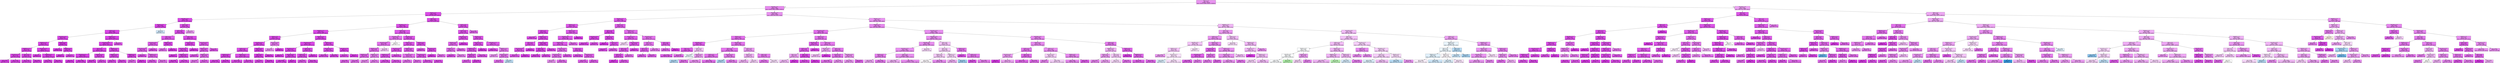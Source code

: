 digraph Tree {
node [shape=box, style="filled", color="black", fontname="helvetica"] ;
edge [fontname="helvetica"] ;
0 [label="febre <= 1.5\ngini = 0.46\nsamples = 140746\nvalue = [2512.0, 5186.0, 65013.0, 150206.0]", fillcolor="#e994f1"] ;
1 [label="perd_olft <= 1.5\ngini = 0.443\nsamples = 73864\nvalue = [1642.0, 3407.0, 30066.0, 82065.0]", fillcolor="#e789ef"] ;
0 -> 1 [labeldistance=2.5, labelangle=45, headlabel="True"] ;
2 [label="diarreia <= 1.5\ngini = 0.143\nsamples = 7428\nvalue = [23.0, 29.0, 855.0, 10832.0]", fillcolor="#da4ae7"] ;
1 -> 2 ;
3 [label="perd_pala <= 1.5\ngini = 0.108\nsamples = 2512\nvalue = [2.0, 7.0, 220.0, 3760.0]", fillcolor="#d945e7"] ;
2 -> 3 ;
4 [label="dispneia <= 5.5\ngini = 0.091\nsamples = 2084\nvalue = [2, 1, 155, 3154]", fillcolor="#d943e6"] ;
3 -> 4 ;
5 [label="vomito <= 1.5\ngini = 0.089\nsamples = 2080\nvalue = [2.0, 1.0, 151.0, 3151.0]", fillcolor="#d943e6"] ;
4 -> 5 ;
6 [label="ave_suino <= 2.5\ngini = 0.107\nsamples = 817\nvalue = [2, 0, 71, 1220]", fillcolor="#d945e7"] ;
5 -> 6 ;
7 [label="dispneia <= 1.5\ngini = 0.113\nsamples = 765\nvalue = [2, 0, 70, 1131]", fillcolor="#da46e7"] ;
6 -> 7 ;
8 [label="garganta <= 1.5\ngini = 0.121\nsamples = 643\nvalue = [2, 0, 63, 944]", fillcolor="#da47e7"] ;
7 -> 8 ;
9 [label="ave_suino <= 1.5\ngini = 0.122\nsamples = 416\nvalue = [2, 0, 40, 606]", fillcolor="#da47e7"] ;
8 -> 9 ;
10 [label="gini = 0.074\nsamples = 15\nvalue = [0, 0, 1, 25]", fillcolor="#d941e6"] ;
9 -> 10 ;
11 [label="gini = 0.124\nsamples = 401\nvalue = [2, 0, 39, 581]", fillcolor="#da47e7"] ;
9 -> 11 ;
12 [label="tosse <= 1.5\ngini = 0.119\nsamples = 227\nvalue = [0, 0, 23, 338]", fillcolor="#da46e7"] ;
8 -> 12 ;
13 [label="gini = 0.125\nsamples = 207\nvalue = [0, 0, 22, 307]", fillcolor="#da47e7"] ;
12 -> 13 ;
14 [label="gini = 0.061\nsamples = 20\nvalue = [0, 0, 1, 31]", fillcolor="#d83fe6"] ;
12 -> 14 ;
15 [label="ave_suino <= 1.5\ngini = 0.07\nsamples = 122\nvalue = [0.0, 0.0, 7.0, 187.0]", fillcolor="#d840e6"] ;
7 -> 15 ;
16 [label="gini = 0.0\nsamples = 4\nvalue = [0, 0, 0, 7]", fillcolor="#d739e5"] ;
15 -> 16 ;
17 [label="garganta <= 1.5\ngini = 0.072\nsamples = 118\nvalue = [0.0, 0.0, 7.0, 180.0]", fillcolor="#d941e6"] ;
15 -> 17 ;
18 [label="gini = 0.085\nsamples = 58\nvalue = [0, 0, 4, 86]", fillcolor="#d942e6"] ;
17 -> 18 ;
19 [label="gini = 0.06\nsamples = 60\nvalue = [0, 0, 3, 94]", fillcolor="#d83fe6"] ;
17 -> 19 ;
20 [label="dispneia <= 1.5\ngini = 0.022\nsamples = 52\nvalue = [0, 0, 1, 89]", fillcolor="#d73be5"] ;
6 -> 20 ;
21 [label="gini = 0.0\nsamples = 42\nvalue = [0, 0, 0, 66]", fillcolor="#d739e5"] ;
20 -> 21 ;
22 [label="garganta <= 1.5\ngini = 0.08\nsamples = 10\nvalue = [0, 0, 1, 23]", fillcolor="#d942e6"] ;
20 -> 22 ;
23 [label="gini = 0.0\nsamples = 4\nvalue = [0, 0, 0, 8]", fillcolor="#d739e5"] ;
22 -> 23 ;
24 [label="gini = 0.117\nsamples = 6\nvalue = [0, 0, 1, 15]", fillcolor="#da46e7"] ;
22 -> 24 ;
25 [label="garganta <= 5.5\ngini = 0.077\nsamples = 1263\nvalue = [0.0, 1.0, 80.0, 1931.0]", fillcolor="#d941e6"] ;
5 -> 25 ;
26 [label="ave_suino <= 6.0\ngini = 0.077\nsamples = 1257\nvalue = [0.0, 1.0, 79.0, 1924.0]", fillcolor="#d941e6"] ;
25 -> 26 ;
27 [label="tosse <= 1.5\ngini = 0.073\nsamples = 1168\nvalue = [0.0, 1.0, 69.0, 1784.0]", fillcolor="#d941e6"] ;
26 -> 27 ;
28 [label="ave_suino <= 1.5\ngini = 0.067\nsamples = 1074\nvalue = [0.0, 1.0, 58.0, 1641.0]", fillcolor="#d840e6"] ;
27 -> 28 ;
29 [label="gini = 0.0\nsamples = 29\nvalue = [0, 0, 0, 46]", fillcolor="#d739e5"] ;
28 -> 29 ;
30 [label="gini = 0.069\nsamples = 1045\nvalue = [0, 1, 58, 1595]", fillcolor="#d840e6"] ;
28 -> 30 ;
31 [label="garganta <= 1.5\ngini = 0.133\nsamples = 94\nvalue = [0, 0, 11, 143]", fillcolor="#da48e7"] ;
27 -> 31 ;
32 [label="gini = 0.067\nsamples = 34\nvalue = [0, 0, 2, 56]", fillcolor="#d840e6"] ;
31 -> 32 ;
33 [label="gini = 0.17\nsamples = 60\nvalue = [0, 0, 9, 87]", fillcolor="#db4de8"] ;
31 -> 33 ;
34 [label="dispneia <= 1.5\ngini = 0.124\nsamples = 89\nvalue = [0, 0, 10, 140]", fillcolor="#da47e7"] ;
26 -> 34 ;
35 [label="garganta <= 1.5\ngini = 0.137\nsamples = 67\nvalue = [0, 0, 8, 100]", fillcolor="#da49e7"] ;
34 -> 35 ;
36 [label="gini = 0.145\nsamples = 32\nvalue = [0, 0, 4, 47]", fillcolor="#da4ae7"] ;
35 -> 36 ;
37 [label="gini = 0.131\nsamples = 35\nvalue = [0, 0, 4, 53]", fillcolor="#da48e7"] ;
35 -> 37 ;
38 [label="garganta <= 1.5\ngini = 0.091\nsamples = 22\nvalue = [0, 0, 2, 40]", fillcolor="#d943e6"] ;
34 -> 38 ;
39 [label="gini = 0.298\nsamples = 5\nvalue = [0, 0, 2, 9]", fillcolor="#e065eb"] ;
38 -> 39 ;
40 [label="gini = 0.0\nsamples = 17\nvalue = [0, 0, 0, 31]", fillcolor="#d739e5"] ;
38 -> 40 ;
41 [label="gini = 0.219\nsamples = 6\nvalue = [0, 0, 1, 7]", fillcolor="#dd55e9"] ;
25 -> 41 ;
42 [label="gini = 0.49\nsamples = 4\nvalue = [0, 0, 4, 3]", fillcolor="#cee6f8"] ;
4 -> 42 ;
43 [label="vomito <= 5.5\ngini = 0.189\nsamples = 428\nvalue = [0, 6, 65, 606]", fillcolor="#dc50e8"] ;
3 -> 43 ;
44 [label="vomito <= 1.5\ngini = 0.183\nsamples = 419\nvalue = [0, 6, 61, 598]", fillcolor="#db4fe8"] ;
43 -> 44 ;
45 [label="tosse <= 1.5\ngini = 0.248\nsamples = 145\nvalue = [0.0, 0.0, 31.0, 183.0]", fillcolor="#de5be9"] ;
44 -> 45 ;
46 [label="ave_suino <= 6.0\ngini = 0.259\nsamples = 131\nvalue = [0, 0, 30, 166]", fillcolor="#de5dea"] ;
45 -> 46 ;
47 [label="ave_suino <= 1.5\ngini = 0.268\nsamples = 119\nvalue = [0, 0, 28, 148]", fillcolor="#df5eea"] ;
46 -> 47 ;
48 [label="gini = 0.165\nsamples = 6\nvalue = [0, 0, 1, 10]", fillcolor="#db4de8"] ;
47 -> 48 ;
49 [label="garganta <= 1.5\ngini = 0.274\nsamples = 113\nvalue = [0, 0, 27, 138]", fillcolor="#df60ea"] ;
47 -> 49 ;
50 [label="gini = 0.226\nsamples = 66\nvalue = [0, 0, 13, 87]", fillcolor="#dd57e9"] ;
49 -> 50 ;
51 [label="gini = 0.338\nsamples = 47\nvalue = [0, 0, 14, 51]", fillcolor="#e26fec"] ;
49 -> 51 ;
52 [label="gini = 0.18\nsamples = 12\nvalue = [0, 0, 2, 18]", fillcolor="#db4fe8"] ;
46 -> 52 ;
53 [label="garganta <= 1.5\ngini = 0.105\nsamples = 14\nvalue = [0, 0, 1, 17]", fillcolor="#d945e7"] ;
45 -> 53 ;
54 [label="gini = 0.32\nsamples = 4\nvalue = [0, 0, 1, 4]", fillcolor="#e16aec"] ;
53 -> 54 ;
55 [label="gini = 0.0\nsamples = 10\nvalue = [0, 0, 0, 13]", fillcolor="#d739e5"] ;
53 -> 55 ;
56 [label="tosse <= 1.5\ngini = 0.149\nsamples = 274\nvalue = [0.0, 6.0, 30.0, 415.0]", fillcolor="#da4ae7"] ;
44 -> 56 ;
57 [label="ave_suino <= 2.5\ngini = 0.125\nsamples = 227\nvalue = [0, 5, 20, 352]", fillcolor="#da47e7"] ;
56 -> 57 ;
58 [label="ave_suino <= 1.5\ngini = 0.135\nsamples = 209\nvalue = [0, 5, 20, 323]", fillcolor="#da48e7"] ;
57 -> 58 ;
59 [label="gini = 0.0\nsamples = 5\nvalue = [0, 0, 0, 6]", fillcolor="#d739e5"] ;
58 -> 59 ;
60 [label="garganta <= 1.5\ngini = 0.137\nsamples = 204\nvalue = [0, 5, 20, 317]", fillcolor="#da48e7"] ;
58 -> 60 ;
61 [label="gini = 0.092\nsamples = 84\nvalue = [0, 0, 7, 138]", fillcolor="#d943e6"] ;
60 -> 61 ;
62 [label="gini = 0.169\nsamples = 120\nvalue = [0, 5, 13, 179]", fillcolor="#db4ce8"] ;
60 -> 62 ;
63 [label="gini = 0.0\nsamples = 18\nvalue = [0, 0, 0, 29]", fillcolor="#d739e5"] ;
57 -> 63 ;
64 [label="ave_suino <= 5.5\ngini = 0.257\nsamples = 47\nvalue = [0, 1, 10, 63]", fillcolor="#de5be9"] ;
56 -> 64 ;
65 [label="dispneia <= 1.5\ngini = 0.265\nsamples = 41\nvalue = [0, 1, 9, 55]", fillcolor="#de5cea"] ;
64 -> 65 ;
66 [label="gini = 0.214\nsamples = 25\nvalue = [0, 0, 5, 36]", fillcolor="#dd54e9"] ;
65 -> 66 ;
67 [label="garganta <= 1.5\ngini = 0.344\nsamples = 16\nvalue = [0, 1, 4, 19]", fillcolor="#e16aec"] ;
65 -> 67 ;
68 [label="gini = 0.403\nsamples = 7\nvalue = [0, 1, 2, 9]", fillcolor="#e374ed"] ;
67 -> 68 ;
69 [label="gini = 0.278\nsamples = 9\nvalue = [0, 0, 2, 10]", fillcolor="#df61ea"] ;
67 -> 69 ;
70 [label="gini = 0.198\nsamples = 6\nvalue = [0, 0, 1, 8]", fillcolor="#dc52e8"] ;
64 -> 70 ;
71 [label="gini = 0.444\nsamples = 9\nvalue = [0, 0, 4, 8]", fillcolor="#eb9cf2"] ;
43 -> 71 ;
72 [label="tosse <= 1.5\ngini = 0.161\nsamples = 4916\nvalue = [21, 22, 635, 7072]", fillcolor="#db4ce7"] ;
2 -> 72 ;
73 [label="perd_pala <= 1.5\ngini = 0.155\nsamples = 4354\nvalue = [20, 21, 536, 6271]", fillcolor="#db4be7"] ;
72 -> 73 ;
74 [label="garganta <= 1.5\ngini = 0.13\nsamples = 3389\nvalue = [10.0, 8.0, 355.0, 4966.0]", fillcolor="#da48e7"] ;
73 -> 74 ;
75 [label="diarreia <= 5.5\ngini = 0.141\nsamples = 1437\nvalue = [5, 5, 162, 2088]", fillcolor="#da49e7"] ;
74 -> 75 ;
76 [label="ave_suino <= 2.5\ngini = 0.138\nsamples = 1424\nvalue = [5, 2, 159, 2072]", fillcolor="#da49e7"] ;
75 -> 76 ;
77 [label="vomito <= 1.5\ngini = 0.146\nsamples = 1307\nvalue = [5, 2, 155, 1891]", fillcolor="#da4ae7"] ;
76 -> 77 ;
78 [label="dispneia <= 1.5\ngini = 0.106\nsamples = 222\nvalue = [1, 0, 20, 355]", fillcolor="#d945e7"] ;
77 -> 78 ;
79 [label="gini = 0.115\nsamples = 184\nvalue = [0, 0, 19, 291]", fillcolor="#da46e7"] ;
78 -> 79 ;
80 [label="gini = 0.059\nsamples = 38\nvalue = [1, 0, 1, 64]", fillcolor="#d83fe6"] ;
78 -> 80 ;
81 [label="dispneia <= 1.5\ngini = 0.155\nsamples = 1085\nvalue = [4.0, 2.0, 135.0, 1536.0]", fillcolor="#db4be7"] ;
77 -> 81 ;
82 [label="gini = 0.153\nsamples = 890\nvalue = [4, 2, 110, 1285]", fillcolor="#db4be7"] ;
81 -> 82 ;
83 [label="gini = 0.165\nsamples = 195\nvalue = [0, 0, 25, 251]", fillcolor="#db4de8"] ;
81 -> 83 ;
84 [label="dispneia <= 1.5\ngini = 0.042\nsamples = 117\nvalue = [0, 0, 4, 181]", fillcolor="#d83de6"] ;
76 -> 84 ;
85 [label="vomito <= 1.5\ngini = 0.05\nsamples = 101\nvalue = [0, 0, 4, 152]", fillcolor="#d83ee6"] ;
84 -> 85 ;
86 [label="gini = 0.142\nsamples = 9\nvalue = [0, 0, 1, 12]", fillcolor="#da49e7"] ;
85 -> 86 ;
87 [label="gini = 0.041\nsamples = 92\nvalue = [0, 0, 3, 140]", fillcolor="#d83de6"] ;
85 -> 87 ;
88 [label="gini = 0.0\nsamples = 16\nvalue = [0, 0, 0, 29]", fillcolor="#d739e5"] ;
84 -> 88 ;
89 [label="ave_suino <= 5.5\ngini = 0.434\nsamples = 13\nvalue = [0, 3, 3, 16]", fillcolor="#e478ed"] ;
75 -> 89 ;
90 [label="gini = 0.519\nsamples = 9\nvalue = [0, 3, 3, 11]", fillcolor="#e88ef0"] ;
89 -> 90 ;
91 [label="gini = 0.0\nsamples = 4\nvalue = [0, 0, 0, 5]", fillcolor="#d739e5"] ;
89 -> 91 ;
92 [label="dispneia <= 1.5\ngini = 0.122\nsamples = 1952\nvalue = [5, 3, 193, 2878]", fillcolor="#da47e7"] ;
74 -> 92 ;
93 [label="ave_suino <= 6.0\ngini = 0.112\nsamples = 1523\nvalue = [5.0, 1.0, 138.0, 2273.0]", fillcolor="#da46e7"] ;
92 -> 93 ;
94 [label="ave_suino <= 1.5\ngini = 0.107\nsamples = 1312\nvalue = [5, 1, 112, 1971]", fillcolor="#d945e7"] ;
93 -> 94 ;
95 [label="gini = 0.0\nsamples = 21\nvalue = [0, 0, 0, 37]", fillcolor="#d739e5"] ;
94 -> 95 ;
96 [label="ave_suino <= 2.5\ngini = 0.109\nsamples = 1291\nvalue = [5, 1, 112, 1934]", fillcolor="#d945e7"] ;
94 -> 96 ;
97 [label="gini = 0.109\nsamples = 1286\nvalue = [5, 1, 112, 1926]", fillcolor="#d945e7"] ;
96 -> 97 ;
98 [label="gini = 0.0\nsamples = 5\nvalue = [0, 0, 0, 8]", fillcolor="#d739e5"] ;
96 -> 98 ;
99 [label="vomito <= 5.5\ngini = 0.146\nsamples = 211\nvalue = [0, 0, 26, 302]", fillcolor="#da4ae7"] ;
93 -> 99 ;
100 [label="vomito <= 1.5\ngini = 0.152\nsamples = 203\nvalue = [0, 0, 26, 287]", fillcolor="#db4be7"] ;
99 -> 100 ;
101 [label="gini = 0.236\nsamples = 13\nvalue = [0, 0, 3, 19]", fillcolor="#dd58e9"] ;
100 -> 101 ;
102 [label="gini = 0.146\nsamples = 190\nvalue = [0, 0, 23, 268]", fillcolor="#da4ae7"] ;
100 -> 102 ;
103 [label="gini = 0.0\nsamples = 8\nvalue = [0, 0, 0, 15]", fillcolor="#d739e5"] ;
99 -> 103 ;
104 [label="diarreia <= 5.5\ngini = 0.158\nsamples = 429\nvalue = [0, 2, 55, 605]", fillcolor="#db4ce7"] ;
92 -> 104 ;
105 [label="ave_suino <= 2.5\ngini = 0.16\nsamples = 416\nvalue = [0, 2, 54, 587]", fillcolor="#db4ce7"] ;
104 -> 105 ;
106 [label="gini = 0.168\nsamples = 370\nvalue = [0, 2, 51, 523]", fillcolor="#db4de8"] ;
105 -> 106 ;
107 [label="gini = 0.086\nsamples = 46\nvalue = [0, 0, 3, 64]", fillcolor="#d942e6"] ;
105 -> 107 ;
108 [label="ave_suino <= 5.5\ngini = 0.1\nsamples = 13\nvalue = [0, 0, 1, 18]", fillcolor="#d944e6"] ;
104 -> 108 ;
109 [label="gini = 0.153\nsamples = 8\nvalue = [0, 0, 1, 11]", fillcolor="#db4be7"] ;
108 -> 109 ;
110 [label="gini = 0.0\nsamples = 5\nvalue = [0, 0, 0, 7]", fillcolor="#d739e5"] ;
108 -> 110 ;
111 [label="vomito <= 1.5\ngini = 0.238\nsamples = 965\nvalue = [10.0, 13.0, 181.0, 1305.0]", fillcolor="#dd57e9"] ;
73 -> 111 ;
112 [label="perd_pala <= 5.5\ngini = 0.382\nsamples = 104\nvalue = [4.0, 3.0, 30.0, 118.0]", fillcolor="#e374ed"] ;
111 -> 112 ;
113 [label="ave_suino <= 6.0\ngini = 0.366\nsamples = 99\nvalue = [4.0, 3.0, 26.0, 114.0]", fillcolor="#e26fec"] ;
112 -> 113 ;
114 [label="dispneia <= 1.5\ngini = 0.346\nsamples = 91\nvalue = [4, 3, 21, 107]", fillcolor="#e16aeb"] ;
113 -> 114 ;
115 [label="garganta <= 1.5\ngini = 0.328\nsamples = 72\nvalue = [4, 2, 15, 88]", fillcolor="#e065eb"] ;
114 -> 115 ;
116 [label="gini = 0.306\nsamples = 36\nvalue = [3, 1, 6, 47]", fillcolor="#df60ea"] ;
115 -> 116 ;
117 [label="gini = 0.348\nsamples = 36\nvalue = [1, 1, 9, 41]", fillcolor="#e16cec"] ;
115 -> 117 ;
118 [label="garganta <= 1.5\ngini = 0.411\nsamples = 19\nvalue = [0, 1, 6, 19]", fillcolor="#e57eee"] ;
114 -> 118 ;
119 [label="gini = 0.408\nsamples = 5\nvalue = [0, 0, 2, 5]", fillcolor="#e788ef"] ;
118 -> 119 ;
120 [label="gini = 0.41\nsamples = 14\nvalue = [0, 1, 4, 14]", fillcolor="#e47bee"] ;
118 -> 120 ;
121 [label="gini = 0.486\nsamples = 8\nvalue = [0, 0, 5, 7]", fillcolor="#f4c6f8"] ;
113 -> 121 ;
122 [label="gini = 0.5\nsamples = 5\nvalue = [0, 0, 4, 4]", fillcolor="#ffffff"] ;
112 -> 122 ;
123 [label="perd_pala <= 5.5\ngini = 0.219\nsamples = 861\nvalue = [6, 10, 151, 1187]", fillcolor="#dd54e9"] ;
111 -> 123 ;
124 [label="dispneia <= 1.5\ngini = 0.22\nsamples = 845\nvalue = [6, 9, 150, 1167]", fillcolor="#dd55e9"] ;
123 -> 124 ;
125 [label="ave_suino <= 2.5\ngini = 0.209\nsamples = 631\nvalue = [4, 7, 103, 863]", fillcolor="#dc53e8"] ;
124 -> 125 ;
126 [label="garganta <= 1.5\ngini = 0.211\nsamples = 555\nvalue = [4, 7, 91, 760]", fillcolor="#dc53e8"] ;
125 -> 126 ;
127 [label="gini = 0.194\nsamples = 188\nvalue = [1, 4, 26, 260]", fillcolor="#dc50e8"] ;
126 -> 127 ;
128 [label="gini = 0.22\nsamples = 367\nvalue = [3, 3, 65, 500]", fillcolor="#dd55e9"] ;
126 -> 128 ;
129 [label="gini = 0.187\nsamples = 76\nvalue = [0, 0, 12, 103]", fillcolor="#dc50e8"] ;
125 -> 129 ;
130 [label="garganta <= 1.5\ngini = 0.249\nsamples = 214\nvalue = [2, 2, 47, 304]", fillcolor="#de5ae9"] ;
124 -> 130 ;
131 [label="ave_suino <= 5.5\ngini = 0.345\nsamples = 56\nvalue = [1.0, 1.0, 19.0, 77.0]", fillcolor="#e26eec"] ;
130 -> 131 ;
132 [label="gini = 0.342\nsamples = 52\nvalue = [1, 0, 19, 73]", fillcolor="#e26fec"] ;
131 -> 132 ;
133 [label="gini = 0.32\nsamples = 4\nvalue = [0, 1, 0, 4]", fillcolor="#e16aec"] ;
131 -> 133 ;
134 [label="ave_suino <= 2.5\ngini = 0.208\nsamples = 158\nvalue = [1, 1, 28, 227]", fillcolor="#dc53e8"] ;
130 -> 134 ;
135 [label="gini = 0.212\nsamples = 135\nvalue = [1, 0, 26, 198]", fillcolor="#dc54e9"] ;
134 -> 135 ;
136 [label="gini = 0.174\nsamples = 23\nvalue = [0, 1, 2, 29]", fillcolor="#db4de8"] ;
134 -> 136 ;
137 [label="diarreia <= 5.5\ngini = 0.169\nsamples = 16\nvalue = [0, 1, 1, 20]", fillcolor="#db4ce7"] ;
123 -> 137 ;
138 [label="gini = 0.198\nsamples = 6\nvalue = [0, 1, 0, 8]", fillcolor="#dc52e8"] ;
137 -> 138 ;
139 [label="ave_suino <= 5.5\ngini = 0.142\nsamples = 10\nvalue = [0, 0, 1, 12]", fillcolor="#da49e7"] ;
137 -> 139 ;
140 [label="gini = 0.0\nsamples = 5\nvalue = [0, 0, 0, 8]", fillcolor="#d739e5"] ;
139 -> 140 ;
141 [label="gini = 0.32\nsamples = 5\nvalue = [0, 0, 1, 4]", fillcolor="#e16aec"] ;
139 -> 141 ;
142 [label="vomito <= 5.5\ngini = 0.199\nsamples = 562\nvalue = [1, 1, 99, 801]", fillcolor="#dc52e8"] ;
72 -> 142 ;
143 [label="vomito <= 1.5\ngini = 0.198\nsamples = 552\nvalue = [1, 1, 97, 792]", fillcolor="#dc52e8"] ;
142 -> 143 ;
144 [label="perd_pala <= 1.5\ngini = 0.194\nsamples = 59\nvalue = [0, 0, 11, 90]", fillcolor="#dc51e8"] ;
143 -> 144 ;
145 [label="dispneia <= 1.5\ngini = 0.299\nsamples = 39\nvalue = [0, 0, 11, 49]", fillcolor="#e065eb"] ;
144 -> 145 ;
146 [label="garganta <= 1.5\ngini = 0.32\nsamples = 22\nvalue = [0, 0, 7, 28]", fillcolor="#e16aec"] ;
145 -> 146 ;
147 [label="gini = 0.165\nsamples = 6\nvalue = [0, 0, 1, 10]", fillcolor="#db4de8"] ;
146 -> 147 ;
148 [label="gini = 0.375\nsamples = 16\nvalue = [0, 0, 6, 18]", fillcolor="#e47bee"] ;
146 -> 148 ;
149 [label="gini = 0.269\nsamples = 17\nvalue = [0, 0, 4, 21]", fillcolor="#df5fea"] ;
145 -> 149 ;
150 [label="gini = 0.0\nsamples = 20\nvalue = [0, 0, 0, 41]", fillcolor="#d739e5"] ;
144 -> 150 ;
151 [label="dispneia <= 1.5\ngini = 0.199\nsamples = 493\nvalue = [1, 1, 86, 702]", fillcolor="#dc52e8"] ;
143 -> 151 ;
152 [label="ave_suino <= 5.5\ngini = 0.175\nsamples = 316\nvalue = [1, 0, 49, 466]", fillcolor="#db4ee8"] ;
151 -> 152 ;
153 [label="garganta <= 1.5\ngini = 0.204\nsamples = 275\nvalue = [1, 0, 49, 386]", fillcolor="#dc53e8"] ;
152 -> 153 ;
154 [label="perd_pala <= 1.5\ngini = 0.213\nsamples = 39\nvalue = [1, 0, 6, 52]", fillcolor="#dc53e8"] ;
153 -> 154 ;
155 [label="gini = 0.273\nsamples = 27\nvalue = [1, 0, 5, 32]", fillcolor="#de5dea"] ;
154 -> 155 ;
156 [label="gini = 0.091\nsamples = 12\nvalue = [0, 0, 1, 20]", fillcolor="#d943e6"] ;
154 -> 156 ;
157 [label="gini = 0.202\nsamples = 236\nvalue = [0, 0, 43, 334]", fillcolor="#dc52e8"] ;
153 -> 157 ;
158 [label="gini = 0.0\nsamples = 41\nvalue = [0, 0, 0, 80]", fillcolor="#d739e5"] ;
152 -> 158 ;
159 [label="perd_pala <= 1.5\ngini = 0.24\nsamples = 177\nvalue = [0.0, 1.0, 37.0, 236.0]", fillcolor="#dd59e9"] ;
151 -> 159 ;
160 [label="gini = 0.14\nsamples = 112\nvalue = [0, 0, 13, 159]", fillcolor="#da49e7"] ;
159 -> 160 ;
161 [label="garganta <= 1.5\ngini = 0.375\nsamples = 65\nvalue = [0, 1, 24, 77]", fillcolor="#e478ed"] ;
159 -> 161 ;
162 [label="gini = 0.426\nsamples = 8\nvalue = [0, 0, 4, 9]", fillcolor="#e991f1"] ;
161 -> 162 ;
163 [label="ave_suino <= 5.5\ngini = 0.366\nsamples = 57\nvalue = [0, 1, 20, 68]", fillcolor="#e375ed"] ;
161 -> 163 ;
164 [label="gini = 0.334\nsamples = 53\nvalue = [0, 0, 18, 67]", fillcolor="#e26eec"] ;
163 -> 164 ;
165 [label="gini = 0.625\nsamples = 4\nvalue = [0, 1, 2, 1]", fillcolor="#bddef6"] ;
163 -> 165 ;
166 [label="gini = 0.298\nsamples = 10\nvalue = [0, 0, 2, 9]", fillcolor="#e065eb"] ;
142 -> 166 ;
167 [label="perd_pala <= 1.5\ngini = 0.466\nsamples = 66436\nvalue = [1619, 3378, 29211, 71233]", fillcolor="#e992f1"] ;
1 -> 167 ;
168 [label="dispneia <= 1.5\ngini = 0.234\nsamples = 1663\nvalue = [17, 17, 316, 2284]", fillcolor="#dd57e9"] ;
167 -> 168 ;
169 [label="diarreia <= 1.5\ngini = 0.218\nsamples = 1207\nvalue = [13, 8, 216, 1697]", fillcolor="#dd54e9"] ;
168 -> 169 ;
170 [label="vomito <= 1.5\ngini = 0.141\nsamples = 329\nvalue = [0, 2, 38, 485]", fillcolor="#da49e7"] ;
169 -> 170 ;
171 [label="gini = 0.155\nsamples = 94\nvalue = [0, 0, 13, 140]", fillcolor="#db4be7"] ;
170 -> 171 ;
172 [label="garganta <= 1.5\ngini = 0.135\nsamples = 235\nvalue = [0, 2, 25, 345]", fillcolor="#da48e7"] ;
170 -> 172 ;
173 [label="tosse <= 1.5\ngini = 0.192\nsamples = 91\nvalue = [0, 2, 13, 127]", fillcolor="#dc50e8"] ;
172 -> 173 ;
174 [label="ave_suino <= 2.5\ngini = 0.207\nsamples = 83\nvalue = [0, 2, 13, 115]", fillcolor="#dc52e8"] ;
173 -> 174 ;
175 [label="gini = 0.229\nsamples = 77\nvalue = [0, 2, 13, 101]", fillcolor="#dd56e9"] ;
174 -> 175 ;
176 [label="gini = 0.0\nsamples = 6\nvalue = [0, 0, 0, 14]", fillcolor="#d739e5"] ;
174 -> 176 ;
177 [label="gini = 0.0\nsamples = 8\nvalue = [0, 0, 0, 12]", fillcolor="#d739e5"] ;
173 -> 177 ;
178 [label="ave_suino <= 5.5\ngini = 0.099\nsamples = 144\nvalue = [0, 0, 12, 218]", fillcolor="#d944e6"] ;
172 -> 178 ;
179 [label="tosse <= 1.5\ngini = 0.098\nsamples = 134\nvalue = [0, 0, 11, 202]", fillcolor="#d944e6"] ;
178 -> 179 ;
180 [label="gini = 0.092\nsamples = 116\nvalue = [0, 0, 9, 177]", fillcolor="#d943e6"] ;
179 -> 180 ;
181 [label="gini = 0.137\nsamples = 18\nvalue = [0, 0, 2, 25]", fillcolor="#da49e7"] ;
179 -> 181 ;
182 [label="gini = 0.111\nsamples = 10\nvalue = [0, 0, 1, 16]", fillcolor="#da45e7"] ;
178 -> 182 ;
183 [label="diarreia <= 5.5\ngini = 0.244\nsamples = 878\nvalue = [13, 6, 178, 1212]", fillcolor="#dd59e9"] ;
169 -> 183 ;
184 [label="perd_olft <= 5.5\ngini = 0.247\nsamples = 868\nvalue = [13.0, 6.0, 178.0, 1194.0]", fillcolor="#dd59e9"] ;
183 -> 184 ;
185 [label="garganta <= 1.5\ngini = 0.246\nsamples = 860\nvalue = [13.0, 6.0, 175.0, 1180.0]", fillcolor="#dd59e9"] ;
184 -> 185 ;
186 [label="ave_suino <= 2.5\ngini = 0.335\nsamples = 259\nvalue = [9, 0, 77, 331]", fillcolor="#e16bec"] ;
185 -> 186 ;
187 [label="ave_suino <= 1.5\ngini = 0.343\nsamples = 243\nvalue = [9, 0, 74, 308]", fillcolor="#e16dec"] ;
186 -> 187 ;
188 [label="gini = 0.426\nsamples = 7\nvalue = [0, 0, 4, 9]", fillcolor="#e991f1"] ;
187 -> 188 ;
189 [label="gini = 0.339\nsamples = 236\nvalue = [9, 0, 70, 299]", fillcolor="#e16cec"] ;
187 -> 189 ;
190 [label="gini = 0.204\nsamples = 16\nvalue = [0, 0, 3, 23]", fillcolor="#dc53e8"] ;
186 -> 190 ;
191 [label="tosse <= 1.5\ngini = 0.202\nsamples = 601\nvalue = [4, 6, 98, 849]", fillcolor="#dc52e8"] ;
185 -> 191 ;
192 [label="gini = 0.181\nsamples = 476\nvalue = [4, 5, 66, 679]", fillcolor="#db4fe8"] ;
191 -> 192 ;
193 [label="ave_suino <= 2.5\ngini = 0.274\nsamples = 125\nvalue = [0, 1, 32, 170]", fillcolor="#df5fea"] ;
191 -> 193 ;
194 [label="gini = 0.277\nsamples = 104\nvalue = [0, 1, 27, 142]", fillcolor="#df60ea"] ;
193 -> 194 ;
195 [label="gini = 0.257\nsamples = 21\nvalue = [0, 0, 5, 28]", fillcolor="#de5cea"] ;
193 -> 195 ;
196 [label="gini = 0.291\nsamples = 8\nvalue = [0, 0, 3, 14]", fillcolor="#e063eb"] ;
184 -> 196 ;
197 [label="gini = 0.0\nsamples = 10\nvalue = [0, 0, 0, 18]", fillcolor="#d739e5"] ;
183 -> 197 ;
198 [label="diarreia <= 1.5\ngini = 0.276\nsamples = 456\nvalue = [4, 9, 100, 587]", fillcolor="#df5eea"] ;
168 -> 198 ;
199 [label="tosse <= 1.5\ngini = 0.139\nsamples = 142\nvalue = [0, 0, 17, 209]", fillcolor="#da49e7"] ;
198 -> 199 ;
200 [label="ave_suino <= 6.0\ngini = 0.131\nsamples = 112\nvalue = [0, 0, 12, 158]", fillcolor="#da48e7"] ;
199 -> 200 ;
201 [label="gini = 0.127\nsamples = 104\nvalue = [0, 0, 11, 150]", fillcolor="#da48e7"] ;
200 -> 201 ;
202 [label="gini = 0.198\nsamples = 8\nvalue = [0, 0, 1, 8]", fillcolor="#dc52e8"] ;
200 -> 202 ;
203 [label="garganta <= 1.5\ngini = 0.163\nsamples = 30\nvalue = [0, 0, 5, 51]", fillcolor="#db4ce8"] ;
199 -> 203 ;
204 [label="gini = 0.0\nsamples = 7\nvalue = [0, 0, 0, 14]", fillcolor="#d739e5"] ;
203 -> 204 ;
205 [label="vomito <= 1.5\ngini = 0.21\nsamples = 23\nvalue = [0, 0, 5, 37]", fillcolor="#dc54e9"] ;
203 -> 205 ;
206 [label="gini = 0.142\nsamples = 7\nvalue = [0, 0, 1, 12]", fillcolor="#da49e7"] ;
205 -> 206 ;
207 [label="gini = 0.238\nsamples = 16\nvalue = [0, 0, 4, 25]", fillcolor="#dd59e9"] ;
205 -> 207 ;
208 [label="garganta <= 1.5\ngini = 0.333\nsamples = 314\nvalue = [4.0, 9.0, 83.0, 378.0]", fillcolor="#e16aeb"] ;
198 -> 208 ;
209 [label="ave_suino <= 1.5\ngini = 0.26\nsamples = 101\nvalue = [0.0, 3.0, 19.0, 125.0]", fillcolor="#de5be9"] ;
208 -> 209 ;
210 [label="gini = 0.653\nsamples = 4\nvalue = [0, 2, 2, 3]", fillcolor="#f7d7fa"] ;
209 -> 210 ;
211 [label="ave_suino <= 5.5\ngini = 0.226\nsamples = 97\nvalue = [0, 1, 17, 122]", fillcolor="#dd56e9"] ;
209 -> 211 ;
212 [label="tosse <= 1.5\ngini = 0.239\nsamples = 86\nvalue = [0, 1, 16, 107]", fillcolor="#dd58e9"] ;
211 -> 212 ;
213 [label="vomito <= 1.5\ngini = 0.211\nsamples = 65\nvalue = [0, 1, 10, 82]", fillcolor="#dc53e8"] ;
212 -> 213 ;
214 [label="gini = 0.0\nsamples = 7\nvalue = [0, 0, 0, 10]", fillcolor="#d739e5"] ;
213 -> 214 ;
215 [label="gini = 0.233\nsamples = 58\nvalue = [0, 1, 10, 72]", fillcolor="#dd57e9"] ;
213 -> 215 ;
216 [label="gini = 0.312\nsamples = 21\nvalue = [0, 0, 6, 25]", fillcolor="#e169eb"] ;
212 -> 216 ;
217 [label="gini = 0.117\nsamples = 11\nvalue = [0, 0, 1, 15]", fillcolor="#da46e7"] ;
211 -> 217 ;
218 [label="ave_suino <= 2.5\ngini = 0.363\nsamples = 213\nvalue = [4.0, 6.0, 64.0, 253.0]", fillcolor="#e271ec"] ;
208 -> 218 ;
219 [label="vomito <= 1.5\ngini = 0.37\nsamples = 183\nvalue = [4, 2, 61, 217]", fillcolor="#e374ed"] ;
218 -> 219 ;
220 [label="tosse <= 1.5\ngini = 0.273\nsamples = 26\nvalue = [1, 0, 5, 32]", fillcolor="#de5dea"] ;
219 -> 220 ;
221 [label="gini = 0.26\nsamples = 17\nvalue = [0, 0, 4, 22]", fillcolor="#de5dea"] ;
220 -> 221 ;
222 [label="gini = 0.292\nsamples = 9\nvalue = [1, 0, 1, 10]", fillcolor="#de5dea"] ;
220 -> 222 ;
223 [label="gini = 0.382\nsamples = 157\nvalue = [3, 2, 56, 185]", fillcolor="#e479ed"] ;
219 -> 223 ;
224 [label="tosse <= 1.5\ngini = 0.286\nsamples = 30\nvalue = [0, 4, 3, 36]", fillcolor="#de5dea"] ;
218 -> 224 ;
225 [label="gini = 0.332\nsamples = 24\nvalue = [0, 4, 3, 29]", fillcolor="#e064eb"] ;
224 -> 225 ;
226 [label="gini = 0.0\nsamples = 6\nvalue = [0, 0, 0, 7]", fillcolor="#d739e5"] ;
224 -> 226 ;
227 [label="dispneia <= 1.5\ngini = 0.47\nsamples = 64773\nvalue = [1602, 3361, 28895, 68949]", fillcolor="#e994f1"] ;
167 -> 227 ;
228 [label="garganta <= 1.5\ngini = 0.44\nsamples = 45943\nvalue = [975, 2190, 18475, 51237]", fillcolor="#e788ef"] ;
227 -> 228 ;
229 [label="ave_suino <= 6.0\ngini = 0.354\nsamples = 8677\nvalue = [202, 172, 2647, 10708]", fillcolor="#e26fec"] ;
228 -> 229 ;
230 [label="diarreia <= 1.5\ngini = 0.352\nsamples = 7736\nvalue = [180, 152, 2342, 9579]", fillcolor="#e26eec"] ;
229 -> 230 ;
231 [label="perd_pala <= 5.5\ngini = 0.267\nsamples = 1411\nvalue = [32, 17, 304, 1932]", fillcolor="#de5cea"] ;
230 -> 231 ;
232 [label="tosse <= 1.5\ngini = 0.26\nsamples = 1386\nvalue = [32, 16, 287, 1907]", fillcolor="#de5be9"] ;
231 -> 232 ;
233 [label="gini = 0.255\nsamples = 1290\nvalue = [32, 16, 258, 1789]", fillcolor="#de5ae9"] ;
232 -> 233 ;
234 [label="gini = 0.317\nsamples = 96\nvalue = [0, 0, 29, 118]", fillcolor="#e16aeb"] ;
232 -> 234 ;
235 [label="vomito <= 1.5\ngini = 0.505\nsamples = 25\nvalue = [0, 1, 17, 25]", fillcolor="#f3c2f7"] ;
231 -> 235 ;
236 [label="gini = 0.498\nsamples = 9\nvalue = [0, 0, 9, 8]", fillcolor="#e9f4fc"] ;
235 -> 236 ;
237 [label="perd_olft <= 5.5\ngini = 0.476\nsamples = 16\nvalue = [0, 1, 8, 17]", fillcolor="#eb9cf2"] ;
235 -> 237 ;
238 [label="gini = 0.469\nsamples = 4\nvalue = [0, 0, 5, 3]", fillcolor="#b0d8f5"] ;
237 -> 238 ;
239 [label="gini = 0.364\nsamples = 12\nvalue = [0, 1, 3, 14]", fillcolor="#e26eec"] ;
237 -> 239 ;
240 [label="perd_olft <= 5.5\ngini = 0.369\nsamples = 6325\nvalue = [148, 135, 2038, 7647]", fillcolor="#e373ed"] ;
230 -> 240 ;
241 [label="tosse <= 1.5\ngini = 0.366\nsamples = 6184\nvalue = [147.0, 122.0, 1976.0, 7502.0]", fillcolor="#e372ed"] ;
240 -> 241 ;
242 [label="vomito <= 1.5\ngini = 0.362\nsamples = 5638\nvalue = [130, 113, 1777, 6872]", fillcolor="#e271ec"] ;
241 -> 242 ;
243 [label="gini = 0.454\nsamples = 454\nvalue = [17, 13, 191, 484]", fillcolor="#e88ef0"] ;
242 -> 243 ;
244 [label="gini = 0.353\nsamples = 5184\nvalue = [113, 100, 1586, 6388]", fillcolor="#e26fec"] ;
242 -> 244 ;
245 [label="ave_suino <= 1.5\ngini = 0.402\nsamples = 546\nvalue = [17, 9, 199, 630]", fillcolor="#e57dee"] ;
241 -> 245 ;
246 [label="gini = 0.469\nsamples = 5\nvalue = [0, 0, 5, 3]", fillcolor="#b0d8f5"] ;
245 -> 246 ;
247 [label="gini = 0.399\nsamples = 541\nvalue = [17, 9, 194, 627]", fillcolor="#e47cee"] ;
245 -> 247 ;
248 [label="vomito <= 5.5\ngini = 0.487\nsamples = 141\nvalue = [1, 13, 62, 145]", fillcolor="#ea98f1"] ;
240 -> 248 ;
249 [label="diarreia <= 5.5\ngini = 0.551\nsamples = 79\nvalue = [0, 13, 38, 72]", fillcolor="#efb0f5"] ;
248 -> 249 ;
250 [label="gini = 0.553\nsamples = 74\nvalue = [0, 13, 35, 68]", fillcolor="#efaef4"] ;
249 -> 250 ;
251 [label="gini = 0.49\nsamples = 5\nvalue = [0, 0, 3, 4]", fillcolor="#f5cef8"] ;
249 -> 251 ;
252 [label="tosse <= 5.0\ngini = 0.385\nsamples = 62\nvalue = [1.0, 0.0, 24.0, 73.0]", fillcolor="#e57cee"] ;
248 -> 252 ;
253 [label="gini = 0.359\nsamples = 54\nvalue = [1, 0, 19, 67]", fillcolor="#e373ed"] ;
252 -> 253 ;
254 [label="gini = 0.496\nsamples = 8\nvalue = [0, 0, 5, 6]", fillcolor="#f8defb"] ;
252 -> 254 ;
255 [label="diarreia <= 1.5\ngini = 0.372\nsamples = 941\nvalue = [22, 20, 305, 1129]", fillcolor="#e374ed"] ;
229 -> 255 ;
256 [label="perd_olft <= 5.5\ngini = 0.254\nsamples = 167\nvalue = [2, 0, 34, 208]", fillcolor="#de5be9"] ;
255 -> 256 ;
257 [label="vomito <= 1.5\ngini = 0.263\nsamples = 153\nvalue = [2, 0, 33, 192]", fillcolor="#de5dea"] ;
256 -> 257 ;
258 [label="tosse <= 1.5\ngini = 0.48\nsamples = 47\nvalue = [2, 0, 19, 38]", fillcolor="#eca1f3"] ;
257 -> 258 ;
259 [label="gini = 0.51\nsamples = 43\nvalue = [2, 0, 19, 31]", fillcolor="#f0b7f6"] ;
258 -> 259 ;
260 [label="gini = 0.0\nsamples = 4\nvalue = [0, 0, 0, 7]", fillcolor="#d739e5"] ;
258 -> 260 ;
261 [label="tosse <= 1.5\ngini = 0.153\nsamples = 106\nvalue = [0, 0, 14, 154]", fillcolor="#db4be7"] ;
257 -> 261 ;
262 [label="gini = 0.172\nsamples = 94\nvalue = [0, 0, 14, 133]", fillcolor="#db4ee8"] ;
261 -> 262 ;
263 [label="gini = 0.0\nsamples = 12\nvalue = [0, 0, 0, 21]", fillcolor="#d739e5"] ;
261 -> 263 ;
264 [label="gini = 0.111\nsamples = 14\nvalue = [0, 0, 1, 16]", fillcolor="#da45e7"] ;
256 -> 264 ;
265 [label="vomito <= 1.5\ngini = 0.392\nsamples = 774\nvalue = [20.0, 20.0, 271.0, 921.0]", fillcolor="#e479ed"] ;
255 -> 265 ;
266 [label="perd_olft <= 5.5\ngini = 0.49\nsamples = 57\nvalue = [2, 2, 32, 63]", fillcolor="#eca3f3"] ;
265 -> 266 ;
267 [label="gini = 0.515\nsamples = 52\nvalue = [2, 2, 32, 53]", fillcolor="#f0b6f5"] ;
266 -> 267 ;
268 [label="gini = 0.0\nsamples = 5\nvalue = [0, 0, 0, 10]", fillcolor="#d739e5"] ;
266 -> 268 ;
269 [label="tosse <= 1.5\ngini = 0.382\nsamples = 717\nvalue = [18, 18, 239, 858]", fillcolor="#e376ed"] ;
265 -> 269 ;
270 [label="perd_olft <= 5.5\ngini = 0.373\nsamples = 643\nvalue = [18, 16, 203, 774]", fillcolor="#e373ed"] ;
269 -> 270 ;
271 [label="gini = 0.358\nsamples = 567\nvalue = [13, 14, 170, 688]", fillcolor="#e270ec"] ;
270 -> 271 ;
272 [label="gini = 0.464\nsamples = 76\nvalue = [5, 2, 33, 86]", fillcolor="#e88ef0"] ;
270 -> 272 ;
273 [label="perd_pala <= 5.5\ngini = 0.439\nsamples = 74\nvalue = [0, 2, 36, 84]", fillcolor="#e990f0"] ;
269 -> 273 ;
274 [label="gini = 0.445\nsamples = 68\nvalue = [0, 2, 35, 79]", fillcolor="#e993f1"] ;
273 -> 274 ;
275 [label="gini = 0.278\nsamples = 6\nvalue = [0, 0, 1, 5]", fillcolor="#df61ea"] ;
273 -> 275 ;
276 [label="ave_suino <= 2.5\ngini = 0.458\nsamples = 37266\nvalue = [773.0, 2018.0, 15828.0, 40529.0]", fillcolor="#e88ef0"] ;
228 -> 276 ;
277 [label="perd_pala <= 5.5\ngini = 0.461\nsamples = 31117\nvalue = [644, 1722, 13359, 33637]", fillcolor="#e88ff0"] ;
276 -> 277 ;
278 [label="perd_olft <= 5.5\ngini = 0.458\nsamples = 30397\nvalue = [628, 1623, 12976, 33021]", fillcolor="#e88ef0"] ;
277 -> 278 ;
279 [label="ave_suino <= 1.5\ngini = 0.458\nsamples = 30375\nvalue = [628.0, 1617.0, 12963.0, 33003.0]", fillcolor="#e88ef0"] ;
278 -> 279 ;
280 [label="diarreia <= 1.5\ngini = 0.406\nsamples = 345\nvalue = [9, 10, 128, 408]", fillcolor="#e57dee"] ;
279 -> 280 ;
281 [label="gini = 0.453\nsamples = 56\nvalue = [0, 0, 33, 62]", fillcolor="#eca2f3"] ;
280 -> 281 ;
282 [label="gini = 0.391\nsamples = 289\nvalue = [9, 10, 95, 346]", fillcolor="#e377ed"] ;
280 -> 282 ;
283 [label="vomito <= 1.5\ngini = 0.458\nsamples = 30030\nvalue = [619.0, 1607.0, 12835.0, 32595.0]", fillcolor="#e88ff0"] ;
279 -> 283 ;
284 [label="gini = 0.522\nsamples = 2845\nvalue = [48, 233, 1517, 2728]", fillcolor="#efaff5"] ;
283 -> 284 ;
285 [label="gini = 0.45\nsamples = 27185\nvalue = [571.0, 1374.0, 11318.0, 29867.0]", fillcolor="#e88cf0"] ;
283 -> 285 ;
286 [label="gini = 0.614\nsamples = 22\nvalue = [0, 6, 13, 18]", fillcolor="#f7d6fa"] ;
278 -> 286 ;
287 [label="tosse <= 5.5\ngini = 0.568\nsamples = 720\nvalue = [16, 99, 383, 616]", fillcolor="#f2c0f7"] ;
277 -> 287 ;
288 [label="tosse <= 1.5\ngini = 0.584\nsamples = 644\nvalue = [16, 98, 357, 526]", fillcolor="#f4cbf8"] ;
287 -> 288 ;
289 [label="diarreia <= 5.5\ngini = 0.587\nsamples = 598\nvalue = [16, 94, 327, 486]", fillcolor="#f4caf8"] ;
288 -> 289 ;
290 [label="gini = 0.617\nsamples = 392\nvalue = [8, 78, 249, 260]", fillcolor="#fef9fe"] ;
289 -> 290 ;
291 [label="gini = 0.466\nsamples = 206\nvalue = [8.0, 16.0, 78.0, 226.0]", fillcolor="#e78af0"] ;
289 -> 291 ;
292 [label="garganta <= 5.5\ngini = 0.541\nsamples = 46\nvalue = [0, 4, 30, 40]", fillcolor="#f6d2f9"] ;
288 -> 292 ;
293 [label="gini = 0.495\nsamples = 37\nvalue = [0, 2, 20, 36]", fillcolor="#eeacf4"] ;
292 -> 293 ;
294 [label="gini = 0.531\nsamples = 9\nvalue = [0, 2, 10, 4]", fillcolor="#9ccef2"] ;
292 -> 294 ;
295 [label="diarreia <= 1.5\ngini = 0.359\nsamples = 76\nvalue = [0, 1, 26, 90]", fillcolor="#e374ed"] ;
287 -> 295 ;
296 [label="gini = 0.18\nsamples = 7\nvalue = [0, 0, 1, 9]", fillcolor="#db4fe8"] ;
295 -> 296 ;
297 [label="vomito <= 1.5\ngini = 0.372\nsamples = 69\nvalue = [0.0, 1.0, 25.0, 81.0]", fillcolor="#e478ed"] ;
295 -> 297 ;
298 [label="gini = 0.198\nsamples = 6\nvalue = [0, 0, 1, 8]", fillcolor="#dc52e8"] ;
297 -> 298 ;
299 [label="gini = 0.385\nsamples = 63\nvalue = [0.0, 1.0, 24.0, 73.0]", fillcolor="#e57cee"] ;
297 -> 299 ;
300 [label="perd_pala <= 5.5\ngini = 0.439\nsamples = 6149\nvalue = [129, 296, 2469, 6892]", fillcolor="#e787ef"] ;
276 -> 300 ;
301 [label="diarreia <= 1.5\ngini = 0.444\nsamples = 5591\nvalue = [124, 278, 2275, 6244]", fillcolor="#e789ef"] ;
300 -> 301 ;
302 [label="vomito <= 1.5\ngini = 0.364\nsamples = 533\nvalue = [5, 9, 179, 639]", fillcolor="#e374ed"] ;
301 -> 302 ;
303 [label="ave_suino <= 6.0\ngini = 0.464\nsamples = 119\nvalue = [0, 4, 65, 132]", fillcolor="#eb9df2"] ;
302 -> 303 ;
304 [label="gini = 0.0\nsamples = 5\nvalue = [0, 0, 0, 8]", fillcolor="#d739e5"] ;
303 -> 304 ;
305 [label="gini = 0.473\nsamples = 114\nvalue = [0.0, 4.0, 65.0, 124.0]", fillcolor="#eda4f3"] ;
303 -> 305 ;
306 [label="tosse <= 1.5\ngini = 0.322\nsamples = 414\nvalue = [5, 5, 114, 507]", fillcolor="#e168eb"] ;
302 -> 306 ;
307 [label="gini = 0.322\nsamples = 333\nvalue = [4.0, 5.0, 91.0, 409.0]", fillcolor="#e168eb"] ;
306 -> 307 ;
308 [label="gini = 0.319\nsamples = 81\nvalue = [1, 0, 23, 98]", fillcolor="#e169eb"] ;
306 -> 308 ;
309 [label="vomito <= 1.5\ngini = 0.451\nsamples = 5058\nvalue = [119, 269, 2096, 5605]", fillcolor="#e88bf0"] ;
301 -> 309 ;
310 [label="ave_suino <= 6.0\ngini = 0.525\nsamples = 350\nvalue = [10, 11, 227, 312]", fillcolor="#f5ccf8"] ;
309 -> 310 ;
311 [label="gini = 0.397\nsamples = 7\nvalue = [0, 0, 3, 8]", fillcolor="#e683ef"] ;
310 -> 311 ;
312 [label="gini = 0.526\nsamples = 343\nvalue = [10.0, 11.0, 224.0, 304.0]", fillcolor="#f5cef9"] ;
310 -> 312 ;
313 [label="diarreia <= 5.5\ngini = 0.443\nsamples = 4708\nvalue = [109, 258, 1869, 5293]", fillcolor="#e787ef"] ;
309 -> 313 ;
314 [label="gini = 0.443\nsamples = 4697\nvalue = [109, 258, 1866, 5276]", fillcolor="#e787ef"] ;
313 -> 314 ;
315 [label="gini = 0.255\nsamples = 11\nvalue = [0, 0, 3, 17]", fillcolor="#de5cea"] ;
313 -> 315 ;
316 [label="vomito <= 5.5\ngini = 0.388\nsamples = 558\nvalue = [5, 18, 194, 648]", fillcolor="#e479ed"] ;
300 -> 316 ;
317 [label="garganta <= 5.5\ngini = 0.516\nsamples = 196\nvalue = [0, 17, 102, 183]", fillcolor="#efaff4"] ;
316 -> 317 ;
318 [label="diarreia <= 1.5\ngini = 0.464\nsamples = 100\nvalue = [0, 4, 46, 98]", fillcolor="#eb9af2"] ;
317 -> 318 ;
319 [label="gini = 0.397\nsamples = 17\nvalue = [0, 0, 6, 16]", fillcolor="#e683ef"] ;
318 -> 319 ;
320 [label="gini = 0.475\nsamples = 83\nvalue = [0, 4, 40, 82]", fillcolor="#eb9ef2"] ;
318 -> 320 ;
321 [label="tosse <= 5.5\ngini = 0.556\nsamples = 96\nvalue = [0, 13, 56, 85]", fillcolor="#f3c4f7"] ;
317 -> 321 ;
322 [label="gini = 0.577\nsamples = 84\nvalue = [0, 13, 51, 67]", fillcolor="#f7d7fa"] ;
321 -> 322 ;
323 [label="gini = 0.34\nsamples = 12\nvalue = [0, 0, 5, 18]", fillcolor="#e270ec"] ;
321 -> 323 ;
324 [label="diarreia <= 5.5\ngini = 0.291\nsamples = 362\nvalue = [5, 1, 92, 465]", fillcolor="#df62ea"] ;
316 -> 324 ;
325 [label="gini = 0.069\nsamples = 34\nvalue = [0, 0, 2, 54]", fillcolor="#d840e6"] ;
324 -> 325 ;
326 [label="garganta <= 5.5\ngini = 0.311\nsamples = 328\nvalue = [5, 1, 90, 411]", fillcolor="#e067eb"] ;
324 -> 326 ;
327 [label="gini = 0.284\nsamples = 21\nvalue = [0.0, 0.0, 6.0, 29.0]", fillcolor="#df62ea"] ;
326 -> 327 ;
328 [label="gini = 0.313\nsamples = 307\nvalue = [5, 1, 84, 382]", fillcolor="#e067eb"] ;
326 -> 328 ;
329 [label="garganta <= 1.5\ngini = 0.527\nsamples = 18830\nvalue = [627, 1171, 10420, 17712]", fillcolor="#f0b5f5"] ;
227 -> 329 ;
330 [label="tosse <= 1.5\ngini = 0.482\nsamples = 3185\nvalue = [135, 129, 1437, 3276]", fillcolor="#ea98f1"] ;
329 -> 330 ;
331 [label="vomito <= 1.5\ngini = 0.471\nsamples = 2524\nvalue = [122, 110, 1039, 2656]", fillcolor="#e990f0"] ;
330 -> 331 ;
332 [label="perd_olft <= 5.5\ngini = 0.541\nsamples = 364\nvalue = [17.0, 18.0, 210.0, 316.0]", fillcolor="#f3c3f7"] ;
331 -> 332 ;
333 [label="diarreia <= 1.5\ngini = 0.538\nsamples = 357\nvalue = [17, 16, 206, 311]", fillcolor="#f3c3f7"] ;
332 -> 333 ;
334 [label="gini = 0.448\nsamples = 129\nvalue = [3, 0, 63, 137]", fillcolor="#ea96f1"] ;
333 -> 334 ;
335 [label="ave_suino <= 1.5\ngini = 0.575\nsamples = 228\nvalue = [14.0, 16.0, 143.0, 174.0]", fillcolor="#f9e1fb"] ;
333 -> 335 ;
336 [label="gini = 0.494\nsamples = 6\nvalue = [0, 0, 5, 4]", fillcolor="#d7ebfa"] ;
335 -> 336 ;
337 [label="gini = 0.576\nsamples = 222\nvalue = [14.0, 16.0, 138.0, 170.0]", fillcolor="#f9dffb"] ;
335 -> 337 ;
338 [label="gini = 0.628\nsamples = 7\nvalue = [0, 2, 4, 5]", fillcolor="#f9e3fb"] ;
332 -> 338 ;
339 [label="diarreia <= 1.5\ngini = 0.454\nsamples = 2160\nvalue = [105, 92, 829, 2340]", fillcolor="#e789f0"] ;
331 -> 339 ;
340 [label="ave_suino <= 6.0\ngini = 0.296\nsamples = 271\nvalue = [5, 3, 65, 342]", fillcolor="#df62ea"] ;
339 -> 340 ;
341 [label="perd_pala <= 5.5\ngini = 0.289\nsamples = 242\nvalue = [5.0, 3.0, 56.0, 312.0]", fillcolor="#df61ea"] ;
340 -> 341 ;
342 [label="gini = 0.288\nsamples = 238\nvalue = [5, 3, 55, 309]", fillcolor="#df60ea"] ;
341 -> 342 ;
343 [label="gini = 0.375\nsamples = 4\nvalue = [0, 0, 1, 3]", fillcolor="#e47bee"] ;
341 -> 343 ;
344 [label="perd_pala <= 5.5\ngini = 0.355\nsamples = 29\nvalue = [0, 0, 9, 30]", fillcolor="#e374ed"] ;
340 -> 344 ;
345 [label="gini = 0.375\nsamples = 24\nvalue = [0, 0, 7, 21]", fillcolor="#e47bee"] ;
344 -> 345 ;
346 [label="gini = 0.298\nsamples = 5\nvalue = [0, 0, 2, 9]", fillcolor="#e065eb"] ;
344 -> 346 ;
347 [label="diarreia <= 5.5\ngini = 0.473\nsamples = 1889\nvalue = [100.0, 89.0, 764.0, 1998.0]", fillcolor="#e88ff0"] ;
339 -> 347 ;
348 [label="perd_olft <= 5.5\ngini = 0.472\nsamples = 1853\nvalue = [100.0, 89.0, 740.0, 1961.0]", fillcolor="#e88ff0"] ;
347 -> 348 ;
349 [label="gini = 0.473\nsamples = 1839\nvalue = [100, 88, 735, 1941]", fillcolor="#e88ff0"] ;
348 -> 349 ;
350 [label="gini = 0.37\nsamples = 14\nvalue = [0, 1, 5, 20]", fillcolor="#e272ec"] ;
348 -> 350 ;
351 [label="gini = 0.477\nsamples = 36\nvalue = [0, 0, 24, 37]", fillcolor="#f1b9f6"] ;
347 -> 351 ;
352 [label="vomito <= 1.5\ngini = 0.507\nsamples = 661\nvalue = [13, 19, 398, 620]", fillcolor="#f1bcf6"] ;
330 -> 352 ;
353 [label="gini = 0.549\nsamples = 95\nvalue = [2, 7, 65, 81]", fillcolor="#f8dcfa"] ;
352 -> 353 ;
354 [label="dispneia <= 5.5\ngini = 0.499\nsamples = 566\nvalue = [11, 12, 333, 539]", fillcolor="#f0b6f5"] ;
352 -> 354 ;
355 [label="ave_suino <= 1.5\ngini = 0.5\nsamples = 552\nvalue = [11, 12, 327, 525]", fillcolor="#f1b7f6"] ;
354 -> 355 ;
356 [label="gini = 0.0\nsamples = 7\nvalue = [0, 0, 0, 12]", fillcolor="#d739e5"] ;
355 -> 356 ;
357 [label="diarreia <= 1.5\ngini = 0.503\nsamples = 545\nvalue = [11, 12, 327, 513]", fillcolor="#f1baf6"] ;
355 -> 357 ;
358 [label="gini = 0.518\nsamples = 44\nvalue = [1, 1, 28, 38]", fillcolor="#f5cef8"] ;
357 -> 358 ;
359 [label="gini = 0.501\nsamples = 501\nvalue = [10, 11, 299, 475]", fillcolor="#f1b9f6"] ;
357 -> 359 ;
360 [label="gini = 0.42\nsamples = 14\nvalue = [0, 0, 6, 14]", fillcolor="#e88ef0"] ;
354 -> 360 ;
361 [label="ave_suino <= 6.0\ngini = 0.534\nsamples = 15645\nvalue = [492, 1042, 8983, 14436]", fillcolor="#f1bbf6"] ;
329 -> 361 ;
362 [label="tosse <= 1.5\ngini = 0.542\nsamples = 13119\nvalue = [431.0, 953.0, 7706.0, 11821.0]", fillcolor="#f3c1f7"] ;
361 -> 362 ;
363 [label="vomito <= 1.5\ngini = 0.548\nsamples = 9127\nvalue = [322, 835, 5149, 8340]", fillcolor="#f2bcf6"] ;
362 -> 363 ;
364 [label="dispneia <= 5.5\ngini = 0.598\nsamples = 1235\nvalue = [46, 182, 904, 883]", fillcolor="#fbfdff"] ;
363 -> 364 ;
365 [label="perd_olft <= 5.5\ngini = 0.598\nsamples = 1217\nvalue = [46, 178, 898, 867]", fillcolor="#fafcfe"] ;
364 -> 365 ;
366 [label="gini = 0.59\nsamples = 1190\nvalue = [45, 152, 887, 858]", fillcolor="#fafcfe"] ;
365 -> 366 ;
367 [label="gini = 0.602\nsamples = 27\nvalue = [1, 26, 11, 9]", fillcolor="#b2f4ac"] ;
365 -> 367 ;
368 [label="diarreia <= 5.5\ngini = 0.544\nsamples = 18\nvalue = [0, 4, 6, 16]", fillcolor="#eb9cf2"] ;
364 -> 368 ;
369 [label="gini = 0.551\nsamples = 11\nvalue = [0, 1, 6, 8]", fillcolor="#f6d3f9"] ;
368 -> 369 ;
370 [label="gini = 0.397\nsamples = 7\nvalue = [0, 3, 0, 8]", fillcolor="#e683ef"] ;
368 -> 370 ;
371 [label="dispneia <= 5.5\ngini = 0.535\nsamples = 7892\nvalue = [276, 653, 4245, 7457]", fillcolor="#f0b3f5"] ;
363 -> 371 ;
372 [label="garganta <= 5.5\ngini = 0.536\nsamples = 7757\nvalue = [274, 644, 4161, 7317]", fillcolor="#f0b3f5"] ;
371 -> 372 ;
373 [label="gini = 0.533\nsamples = 7722\nvalue = [269.0, 614.0, 4147.0, 7309.0]", fillcolor="#f0b3f5"] ;
372 -> 373 ;
374 [label="gini = 0.635\nsamples = 35\nvalue = [5, 30, 14, 8]", fillcolor="#bbf5b5"] ;
372 -> 374 ;
375 [label="diarreia <= 5.5\ngini = 0.516\nsamples = 135\nvalue = [2, 9, 84, 140]", fillcolor="#f0b6f5"] ;
371 -> 375 ;
376 [label="gini = 0.567\nsamples = 51\nvalue = [2, 6, 50, 37]", fillcolor="#d3e9f9"] ;
375 -> 376 ;
377 [label="gini = 0.399\nsamples = 84\nvalue = [0, 3, 34, 103]", fillcolor="#e57eee"] ;
375 -> 377 ;
378 [label="ave_suino <= 1.5\ngini = 0.524\nsamples = 3992\nvalue = [109.0, 118.0, 2557.0, 3481.0]", fillcolor="#f5cef9"] ;
362 -> 378 ;
379 [label="vomito <= 1.5\ngini = 0.411\nsamples = 26\nvalue = [0.0, 0.0, 13.0, 32.0]", fillcolor="#e789f0"] ;
378 -> 379 ;
380 [label="gini = 0.408\nsamples = 7\nvalue = [0, 0, 4, 10]", fillcolor="#e788ef"] ;
379 -> 380 ;
381 [label="gini = 0.412\nsamples = 19\nvalue = [0, 0, 9, 22]", fillcolor="#e78af0"] ;
379 -> 381 ;
382 [label="perd_pala <= 5.5\ngini = 0.525\nsamples = 3966\nvalue = [109, 118, 2544, 3449]", fillcolor="#f5cef9"] ;
378 -> 382 ;
383 [label="vomito <= 1.5\ngini = 0.523\nsamples = 3884\nvalue = [108.0, 108.0, 2495.0, 3386.0]", fillcolor="#f5cef9"] ;
382 -> 383 ;
384 [label="gini = 0.533\nsamples = 672\nvalue = [14, 28, 553, 442]", fillcolor="#daedfa"] ;
383 -> 384 ;
385 [label="gini = 0.514\nsamples = 3212\nvalue = [94, 80, 1942, 2944]", fillcolor="#f2bff7"] ;
383 -> 385 ;
386 [label="dispneia <= 5.5\ngini = 0.572\nsamples = 82\nvalue = [1, 10, 49, 63]", fillcolor="#f7dafa"] ;
382 -> 386 ;
387 [label="gini = 0.606\nsamples = 36\nvalue = [0.0, 10.0, 27.0, 14.0]", fillcolor="#b9ddf6"] ;
386 -> 387 ;
388 [label="gini = 0.443\nsamples = 46\nvalue = [1, 0, 22, 49]", fillcolor="#e994f1"] ;
386 -> 388 ;
389 [label="vomito <= 1.5\ngini = 0.481\nsamples = 2526\nvalue = [61, 89, 1277, 2615]", fillcolor="#ec9ff2"] ;
361 -> 389 ;
390 [label="dispneia <= 5.5\ngini = 0.574\nsamples = 313\nvalue = [16.0, 26.0, 248.0, 216.0]", fillcolor="#e9f4fc"] ;
389 -> 390 ;
391 [label="tosse <= 1.5\ngini = 0.578\nsamples = 298\nvalue = [16, 26, 232, 206]", fillcolor="#ecf6fd"] ;
390 -> 391 ;
392 [label="diarreia <= 1.5\ngini = 0.61\nsamples = 190\nvalue = [16.0, 24.0, 145.0, 116.0]", fillcolor="#e0f0fb"] ;
391 -> 392 ;
393 [label="gini = 0.608\nsamples = 59\nvalue = [3.0, 9.0, 39.0, 43.0]", fillcolor="#fcf1fd"] ;
392 -> 393 ;
394 [label="gini = 0.604\nsamples = 131\nvalue = [13.0, 15.0, 106.0, 73.0]", fillcolor="#cee7f9"] ;
392 -> 394 ;
395 [label="diarreia <= 1.5\ngini = 0.511\nsamples = 108\nvalue = [0, 2, 87, 90]", fillcolor="#fef9fe"] ;
391 -> 395 ;
396 [label="gini = 0.495\nsamples = 36\nvalue = [0, 0, 32, 26]", fillcolor="#daedfa"] ;
395 -> 396 ;
397 [label="gini = 0.513\nsamples = 72\nvalue = [0, 2, 55, 64]", fillcolor="#fae4fb"] ;
395 -> 397 ;
398 [label="tosse <= 5.0\ngini = 0.473\nsamples = 15\nvalue = [0, 0, 16, 10]", fillcolor="#b5daf5"] ;
390 -> 398 ;
399 [label="gini = 0.486\nsamples = 8\nvalue = [0, 0, 7, 5]", fillcolor="#c6e3f8"] ;
398 -> 399 ;
400 [label="gini = 0.459\nsamples = 7\nvalue = [0, 0, 9, 5]", fillcolor="#a7d3f3"] ;
398 -> 400 ;
401 [label="garganta <= 5.5\ngini = 0.455\nsamples = 2213\nvalue = [45, 63, 1029, 2399]", fillcolor="#e993f1"] ;
389 -> 401 ;
402 [label="perd_olft <= 5.5\ngini = 0.457\nsamples = 2074\nvalue = [40.0, 61.0, 983.0, 2248.0]", fillcolor="#e994f1"] ;
401 -> 402 ;
403 [label="perd_pala <= 5.5\ngini = 0.457\nsamples = 2057\nvalue = [40.0, 61.0, 969.0, 2231.0]", fillcolor="#e994f1"] ;
402 -> 403 ;
404 [label="gini = 0.457\nsamples = 2051\nvalue = [40.0, 61.0, 966.0, 2223.0]", fillcolor="#e994f1"] ;
403 -> 404 ;
405 [label="gini = 0.397\nsamples = 6\nvalue = [0, 0, 3, 8]", fillcolor="#e683ef"] ;
403 -> 405 ;
406 [label="gini = 0.495\nsamples = 17\nvalue = [0, 0, 14, 17]", fillcolor="#f8dcfa"] ;
402 -> 406 ;
407 [label="diarreia <= 5.5\ngini = 0.401\nsamples = 139\nvalue = [5, 2, 46, 151]", fillcolor="#e47bee"] ;
401 -> 407 ;
408 [label="dispneia <= 5.5\ngini = 0.501\nsamples = 20\nvalue = [3, 1, 7, 22]", fillcolor="#e88df0"] ;
407 -> 408 ;
409 [label="gini = 0.391\nsamples = 8\nvalue = [1, 1, 1, 10]", fillcolor="#e16bec"] ;
408 -> 409 ;
410 [label="gini = 0.54\nsamples = 12\nvalue = [2, 0, 6, 12]", fillcolor="#eeaaf4"] ;
408 -> 410 ;
411 [label="gini = 0.379\nsamples = 119\nvalue = [2, 1, 39, 129]", fillcolor="#e478ed"] ;
407 -> 411 ;
412 [label="perd_pala <= 1.5\ngini = 0.475\nsamples = 66882\nvalue = [870, 1779, 34947, 68141]", fillcolor="#eca2f3"] ;
0 -> 412 [labeldistance=2.5, labelangle=-45, headlabel="False"] ;
413 [label="tosse <= 1.5\ngini = 0.22\nsamples = 3032\nvalue = [16, 16, 570, 4230]", fillcolor="#dd55e9"] ;
412 -> 413 ;
414 [label="diarreia <= 1.5\ngini = 0.206\nsamples = 2292\nvalue = [13, 15, 391, 3218]", fillcolor="#dc53e8"] ;
413 -> 414 ;
415 [label="febre <= 5.5\ngini = 0.17\nsamples = 549\nvalue = [3, 1, 78, 795]", fillcolor="#db4de8"] ;
414 -> 415 ;
416 [label="vomito <= 1.5\ngini = 0.173\nsamples = 541\nvalue = [3, 1, 78, 781]", fillcolor="#db4ee8"] ;
415 -> 416 ;
417 [label="perd_olft <= 1.5\ngini = 0.192\nsamples = 160\nvalue = [1, 0, 27, 233]", fillcolor="#dc51e8"] ;
416 -> 417 ;
418 [label="dispneia <= 1.5\ngini = 0.169\nsamples = 135\nvalue = [1, 0, 20, 205]", fillcolor="#db4de8"] ;
417 -> 418 ;
419 [label="ave_suino <= 5.5\ngini = 0.176\nsamples = 114\nvalue = [1.0, 0.0, 18.0, 177.0]", fillcolor="#db4ee8"] ;
418 -> 419 ;
420 [label="garganta <= 1.5\ngini = 0.18\nsamples = 106\nvalue = [0, 0, 18, 162]", fillcolor="#db4fe8"] ;
419 -> 420 ;
421 [label="gini = 0.213\nsamples = 60\nvalue = [0, 0, 13, 94]", fillcolor="#dd54e9"] ;
420 -> 421 ;
422 [label="gini = 0.128\nsamples = 46\nvalue = [0, 0, 5, 68]", fillcolor="#da48e7"] ;
420 -> 422 ;
423 [label="gini = 0.117\nsamples = 8\nvalue = [1, 0, 0, 15]", fillcolor="#da46e7"] ;
419 -> 423 ;
424 [label="garganta <= 1.5\ngini = 0.124\nsamples = 21\nvalue = [0, 0, 2, 28]", fillcolor="#da47e7"] ;
418 -> 424 ;
425 [label="gini = 0.172\nsamples = 14\nvalue = [0, 0, 2, 19]", fillcolor="#db4ee8"] ;
424 -> 425 ;
426 [label="gini = 0.0\nsamples = 7\nvalue = [0, 0, 0, 9]", fillcolor="#d739e5"] ;
424 -> 426 ;
427 [label="ave_suino <= 2.5\ngini = 0.32\nsamples = 25\nvalue = [0, 0, 7, 28]", fillcolor="#e16aec"] ;
417 -> 427 ;
428 [label="garganta <= 1.5\ngini = 0.366\nsamples = 20\nvalue = [0, 0, 7, 22]", fillcolor="#e478ed"] ;
427 -> 428 ;
429 [label="gini = 0.408\nsamples = 6\nvalue = [0, 0, 2, 5]", fillcolor="#e788ef"] ;
428 -> 429 ;
430 [label="gini = 0.351\nsamples = 14\nvalue = [0, 0, 5, 17]", fillcolor="#e373ed"] ;
428 -> 430 ;
431 [label="gini = 0.0\nsamples = 5\nvalue = [0, 0, 0, 6]", fillcolor="#d739e5"] ;
427 -> 431 ;
432 [label="garganta <= 1.5\ngini = 0.164\nsamples = 381\nvalue = [2, 1, 51, 548]", fillcolor="#db4ce8"] ;
416 -> 432 ;
433 [label="ave_suino <= 1.5\ngini = 0.118\nsamples = 119\nvalue = [1, 0, 10, 165]", fillcolor="#da46e7"] ;
432 -> 433 ;
434 [label="gini = 0.0\nsamples = 8\nvalue = [0, 0, 0, 9]", fillcolor="#d739e5"] ;
433 -> 434 ;
435 [label="perd_olft <= 1.5\ngini = 0.124\nsamples = 111\nvalue = [1, 0, 10, 156]", fillcolor="#da47e7"] ;
433 -> 435 ;
436 [label="dispneia <= 1.5\ngini = 0.155\nsamples = 81\nvalue = [1, 0, 9, 109]", fillcolor="#db4be7"] ;
435 -> 436 ;
437 [label="gini = 0.127\nsamples = 55\nvalue = [0, 0, 6, 82]", fillcolor="#da47e7"] ;
436 -> 437 ;
438 [label="gini = 0.231\nsamples = 26\nvalue = [1, 0, 3, 27]", fillcolor="#dd55e9"] ;
436 -> 438 ;
439 [label="dispneia <= 1.5\ngini = 0.041\nsamples = 30\nvalue = [0, 0, 1, 47]", fillcolor="#d83de6"] ;
435 -> 439 ;
440 [label="gini = 0.0\nsamples = 19\nvalue = [0, 0, 0, 33]", fillcolor="#d739e5"] ;
439 -> 440 ;
441 [label="gini = 0.124\nsamples = 11\nvalue = [0, 0, 1, 14]", fillcolor="#da47e7"] ;
439 -> 441 ;
442 [label="ave_suino <= 6.0\ngini = 0.182\nsamples = 262\nvalue = [1, 1, 41, 383]", fillcolor="#db4fe8"] ;
432 -> 442 ;
443 [label="dispneia <= 1.5\ngini = 0.163\nsamples = 237\nvalue = [1, 1, 33, 358]", fillcolor="#db4ce8"] ;
442 -> 443 ;
444 [label="ave_suino <= 1.5\ngini = 0.143\nsamples = 166\nvalue = [1, 1, 19, 253]", fillcolor="#da49e7"] ;
443 -> 444 ;
445 [label="gini = 0.0\nsamples = 4\nvalue = [0, 0, 0, 5]", fillcolor="#d739e5"] ;
444 -> 445 ;
446 [label="gini = 0.145\nsamples = 162\nvalue = [1, 1, 19, 248]", fillcolor="#da4ae7"] ;
444 -> 446 ;
447 [label="gini = 0.208\nsamples = 71\nvalue = [0, 0, 14, 105]", fillcolor="#dc53e8"] ;
443 -> 447 ;
448 [label="gini = 0.367\nsamples = 25\nvalue = [0, 0, 8, 25]", fillcolor="#e478ed"] ;
442 -> 448 ;
449 [label="gini = 0.0\nsamples = 8\nvalue = [0, 0, 0, 14]", fillcolor="#d739e5"] ;
415 -> 449 ;
450 [label="garganta <= 1.5\ngini = 0.216\nsamples = 1743\nvalue = [10.0, 14.0, 313.0, 2423.0]", fillcolor="#dd54e9"] ;
414 -> 450 ;
451 [label="perd_olft <= 1.5\ngini = 0.248\nsamples = 475\nvalue = [2.0, 0.0, 103.0, 622.0]", fillcolor="#de5ae9"] ;
450 -> 451 ;
452 [label="ave_suino <= 1.5\ngini = 0.214\nsamples = 357\nvalue = [0, 0, 67, 482]", fillcolor="#dd55e9"] ;
451 -> 452 ;
453 [label="gini = 0.0\nsamples = 5\nvalue = [0, 0, 0, 10]", fillcolor="#d739e5"] ;
452 -> 453 ;
454 [label="ave_suino <= 2.5\ngini = 0.218\nsamples = 352\nvalue = [0.0, 0.0, 67.0, 472.0]", fillcolor="#dd55e9"] ;
452 -> 454 ;
455 [label="vomito <= 1.5\ngini = 0.22\nsamples = 330\nvalue = [0.0, 0.0, 63.0, 438.0]", fillcolor="#dd55e9"] ;
454 -> 455 ;
456 [label="dispneia <= 1.5\ngini = 0.2\nsamples = 44\nvalue = [0, 0, 7, 55]", fillcolor="#dc52e8"] ;
455 -> 456 ;
457 [label="gini = 0.219\nsamples = 35\nvalue = [0, 0, 6, 42]", fillcolor="#dd55e9"] ;
456 -> 457 ;
458 [label="gini = 0.133\nsamples = 9\nvalue = [0, 0, 1, 13]", fillcolor="#da48e7"] ;
456 -> 458 ;
459 [label="dispneia <= 1.5\ngini = 0.223\nsamples = 286\nvalue = [0.0, 0.0, 56.0, 383.0]", fillcolor="#dd56e9"] ;
455 -> 459 ;
460 [label="gini = 0.196\nsamples = 216\nvalue = [0, 0, 37, 299]", fillcolor="#dc52e8"] ;
459 -> 460 ;
461 [label="gini = 0.301\nsamples = 70\nvalue = [0, 0, 19, 84]", fillcolor="#e066eb"] ;
459 -> 461 ;
462 [label="dispneia <= 1.5\ngini = 0.188\nsamples = 22\nvalue = [0, 0, 4, 34]", fillcolor="#dc50e8"] ;
454 -> 462 ;
463 [label="gini = 0.245\nsamples = 15\nvalue = [0, 0, 4, 24]", fillcolor="#de5ae9"] ;
462 -> 463 ;
464 [label="gini = 0.0\nsamples = 7\nvalue = [0, 0, 0, 10]", fillcolor="#d739e5"] ;
462 -> 464 ;
465 [label="dispneia <= 1.5\ngini = 0.34\nsamples = 118\nvalue = [2, 0, 36, 140]", fillcolor="#e26eec"] ;
451 -> 465 ;
466 [label="vomito <= 1.5\ngini = 0.314\nsamples = 82\nvalue = [0, 0, 23, 95]", fillcolor="#e169eb"] ;
465 -> 466 ;
467 [label="gini = 0.499\nsamples = 13\nvalue = [0, 0, 10, 11]", fillcolor="#fbedfd"] ;
466 -> 467 ;
468 [label="ave_suino <= 1.5\ngini = 0.232\nsamples = 69\nvalue = [0, 0, 13, 84]", fillcolor="#dd58e9"] ;
466 -> 468 ;
469 [label="gini = 0.48\nsamples = 4\nvalue = [0, 0, 2, 3]", fillcolor="#f2bdf6"] ;
468 -> 469 ;
470 [label="ave_suino <= 5.5\ngini = 0.211\nsamples = 65\nvalue = [0, 0, 11, 81]", fillcolor="#dc54e9"] ;
468 -> 470 ;
471 [label="gini = 0.223\nsamples = 61\nvalue = [0, 0, 11, 75]", fillcolor="#dd56e9"] ;
470 -> 471 ;
472 [label="gini = 0.0\nsamples = 4\nvalue = [0, 0, 0, 6]", fillcolor="#d739e5"] ;
470 -> 472 ;
473 [label="ave_suino <= 5.5\ngini = 0.389\nsamples = 36\nvalue = [2, 0, 13, 45]", fillcolor="#e478ed"] ;
465 -> 473 ;
474 [label="vomito <= 1.5\ngini = 0.37\nsamples = 32\nvalue = [2, 0, 10, 40]", fillcolor="#e272ec"] ;
473 -> 474 ;
475 [label="gini = 0.397\nsamples = 6\nvalue = [0, 0, 3, 8]", fillcolor="#e683ef"] ;
474 -> 475 ;
476 [label="gini = 0.359\nsamples = 26\nvalue = [2.0, 0.0, 7.0, 32.0]", fillcolor="#e26dec"] ;
474 -> 476 ;
477 [label="gini = 0.469\nsamples = 4\nvalue = [0, 0, 3, 5]", fillcolor="#efb0f5"] ;
473 -> 477 ;
478 [label="perd_olft <= 1.5\ngini = 0.204\nsamples = 1268\nvalue = [8, 14, 210, 1801]", fillcolor="#dc52e8"] ;
450 -> 478 ;
479 [label="dispneia <= 5.5\ngini = 0.161\nsamples = 849\nvalue = [4, 10, 105, 1245]", fillcolor="#db4ce7"] ;
478 -> 479 ;
480 [label="dispneia <= 1.5\ngini = 0.158\nsamples = 845\nvalue = [4, 10, 102, 1242]", fillcolor="#db4be7"] ;
479 -> 480 ;
481 [label="garganta <= 5.5\ngini = 0.145\nsamples = 635\nvalue = [2.0, 9.0, 68.0, 933.0]", fillcolor="#da4ae7"] ;
480 -> 481 ;
482 [label="vomito <= 1.5\ngini = 0.148\nsamples = 625\nvalue = [2, 9, 68, 912]", fillcolor="#da4ae7"] ;
481 -> 482 ;
483 [label="gini = 0.162\nsamples = 44\nvalue = [0, 0, 7, 72]", fillcolor="#db4ce8"] ;
482 -> 483 ;
484 [label="gini = 0.147\nsamples = 581\nvalue = [2, 9, 61, 840]", fillcolor="#da4ae7"] ;
482 -> 484 ;
485 [label="gini = 0.0\nsamples = 10\nvalue = [0, 0, 0, 21]", fillcolor="#d739e5"] ;
481 -> 485 ;
486 [label="gini = 0.193\nsamples = 210\nvalue = [2, 1, 34, 309]", fillcolor="#dc50e8"] ;
480 -> 486 ;
487 [label="gini = 0.5\nsamples = 4\nvalue = [0, 0, 3, 3]", fillcolor="#ffffff"] ;
479 -> 487 ;
488 [label="vomito <= 5.5\ngini = 0.285\nsamples = 419\nvalue = [4, 4, 105, 556]", fillcolor="#df61ea"] ;
478 -> 488 ;
489 [label="gini = 0.287\nsamples = 411\nvalue = [4, 4, 104, 544]", fillcolor="#df61ea"] ;
488 -> 489 ;
490 [label="gini = 0.142\nsamples = 8\nvalue = [0, 0, 1, 12]", fillcolor="#da49e7"] ;
488 -> 490 ;
491 [label="tosse <= 5.5\ngini = 0.26\nsamples = 740\nvalue = [3.0, 1.0, 179.0, 1012.0]", fillcolor="#de5dea"] ;
413 -> 491 ;
492 [label="perd_olft <= 1.5\ngini = 0.259\nsamples = 731\nvalue = [3.0, 1.0, 175.0, 999.0]", fillcolor="#de5cea"] ;
491 -> 492 ;
493 [label="garganta <= 1.5\ngini = 0.235\nsamples = 460\nvalue = [2.0, 0.0, 96.0, 627.0]", fillcolor="#dd58e9"] ;
492 -> 493 ;
494 [label="gini = 0.163\nsamples = 67\nvalue = [0, 0, 10, 102]", fillcolor="#db4ce8"] ;
493 -> 494 ;
495 [label="vomito <= 1.5\ngini = 0.247\nsamples = 393\nvalue = [2, 0, 86, 525]", fillcolor="#de5ae9"] ;
493 -> 495 ;
496 [label="ave_suino <= 5.5\ngini = 0.287\nsamples = 50\nvalue = [0, 0, 13, 62]", fillcolor="#df63ea"] ;
495 -> 496 ;
497 [label="diarreia <= 1.5\ngini = 0.254\nsamples = 44\nvalue = [0, 0, 10, 57]", fillcolor="#de5cea"] ;
496 -> 497 ;
498 [label="gini = 0.303\nsamples = 24\nvalue = [0, 0, 8, 35]", fillcolor="#e066eb"] ;
497 -> 498 ;
499 [label="dispneia <= 1.5\ngini = 0.153\nsamples = 20\nvalue = [0, 0, 2, 22]", fillcolor="#db4be7"] ;
497 -> 499 ;
500 [label="gini = 0.298\nsamples = 9\nvalue = [0, 0, 2, 9]", fillcolor="#e065eb"] ;
499 -> 500 ;
501 [label="gini = 0.0\nsamples = 11\nvalue = [0, 0, 0, 13]", fillcolor="#d739e5"] ;
499 -> 501 ;
502 [label="gini = 0.469\nsamples = 6\nvalue = [0, 0, 3, 5]", fillcolor="#efb0f5"] ;
496 -> 502 ;
503 [label="dispneia <= 1.5\ngini = 0.241\nsamples = 343\nvalue = [2, 0, 73, 463]", fillcolor="#dd59e9"] ;
495 -> 503 ;
504 [label="diarreia <= 1.5\ngini = 0.211\nsamples = 223\nvalue = [1, 0, 41, 309]", fillcolor="#dc54e9"] ;
503 -> 504 ;
505 [label="gini = 0.121\nsamples = 19\nvalue = [0, 0, 2, 29]", fillcolor="#da47e7"] ;
504 -> 505 ;
506 [label="ave_suino <= 5.5\ngini = 0.22\nsamples = 204\nvalue = [1, 0, 39, 280]", fillcolor="#dd55e9"] ;
504 -> 506 ;
507 [label="gini = 0.227\nsamples = 186\nvalue = [1, 0, 37, 255]", fillcolor="#dd56e9"] ;
506 -> 507 ;
508 [label="gini = 0.137\nsamples = 18\nvalue = [0, 0, 2, 25]", fillcolor="#da49e7"] ;
506 -> 508 ;
509 [label="ave_suino <= 5.5\ngini = 0.292\nsamples = 120\nvalue = [1.0, 0.0, 32.0, 154.0]", fillcolor="#e063eb"] ;
503 -> 509 ;
510 [label="diarreia <= 1.5\ngini = 0.303\nsamples = 107\nvalue = [1, 0, 29, 133]", fillcolor="#e065eb"] ;
509 -> 510 ;
511 [label="gini = 0.198\nsamples = 13\nvalue = [0, 0, 2, 16]", fillcolor="#dc52e8"] ;
510 -> 511 ;
512 [label="gini = 0.314\nsamples = 94\nvalue = [1.0, 0.0, 27.0, 117.0]", fillcolor="#e068eb"] ;
510 -> 512 ;
513 [label="gini = 0.219\nsamples = 13\nvalue = [0, 0, 3, 21]", fillcolor="#dd55e9"] ;
509 -> 513 ;
514 [label="ave_suino <= 5.5\ngini = 0.295\nsamples = 271\nvalue = [1, 1, 79, 372]", fillcolor="#e064eb"] ;
492 -> 514 ;
515 [label="vomito <= 1.5\ngini = 0.298\nsamples = 236\nvalue = [1, 1, 69, 322]", fillcolor="#e064eb"] ;
514 -> 515 ;
516 [label="dispneia <= 1.5\ngini = 0.16\nsamples = 30\nvalue = [0, 0, 5, 52]", fillcolor="#db4ce8"] ;
515 -> 516 ;
517 [label="diarreia <= 1.5\ngini = 0.114\nsamples = 19\nvalue = [0, 0, 2, 31]", fillcolor="#da46e7"] ;
516 -> 517 ;
518 [label="gini = 0.245\nsamples = 4\nvalue = [0, 0, 1, 6]", fillcolor="#de5ae9"] ;
517 -> 518 ;
519 [label="gini = 0.074\nsamples = 15\nvalue = [0, 0, 1, 25]", fillcolor="#d941e6"] ;
517 -> 519 ;
520 [label="gini = 0.219\nsamples = 11\nvalue = [0, 0, 3, 21]", fillcolor="#dd55e9"] ;
516 -> 520 ;
521 [label="diarreia <= 1.5\ngini = 0.318\nsamples = 206\nvalue = [1, 1, 64, 270]", fillcolor="#e169eb"] ;
515 -> 521 ;
522 [label="garganta <= 1.5\ngini = 0.388\nsamples = 24\nvalue = [0, 0, 10, 28]", fillcolor="#e580ee"] ;
521 -> 522 ;
523 [label="gini = 0.278\nsamples = 4\nvalue = [0, 0, 5, 1]", fillcolor="#61b1ea"] ;
522 -> 523 ;
524 [label="dispneia <= 1.5\ngini = 0.264\nsamples = 20\nvalue = [0, 0, 5, 27]", fillcolor="#de5eea"] ;
522 -> 524 ;
525 [label="gini = 0.332\nsamples = 10\nvalue = [0, 0, 4, 15]", fillcolor="#e26eec"] ;
524 -> 525 ;
526 [label="gini = 0.142\nsamples = 10\nvalue = [0, 0, 1, 12]", fillcolor="#da49e7"] ;
524 -> 526 ;
527 [label="garganta <= 1.5\ngini = 0.308\nsamples = 182\nvalue = [1.0, 1.0, 54.0, 242.0]", fillcolor="#e066eb"] ;
521 -> 527 ;
528 [label="dispneia <= 1.5\ngini = 0.236\nsamples = 28\nvalue = [0, 0, 6, 38]", fillcolor="#dd58e9"] ;
527 -> 528 ;
529 [label="gini = 0.375\nsamples = 17\nvalue = [0, 0, 6, 18]", fillcolor="#e47bee"] ;
528 -> 529 ;
530 [label="gini = 0.0\nsamples = 11\nvalue = [0, 0, 0, 20]", fillcolor="#d739e5"] ;
528 -> 530 ;
531 [label="gini = 0.319\nsamples = 154\nvalue = [1, 1, 48, 204]", fillcolor="#e169eb"] ;
527 -> 531 ;
532 [label="diarreia <= 1.5\ngini = 0.278\nsamples = 35\nvalue = [0, 0, 10, 50]", fillcolor="#df61ea"] ;
514 -> 532 ;
533 [label="gini = 0.0\nsamples = 4\nvalue = [0, 0, 0, 5]", fillcolor="#d739e5"] ;
532 -> 533 ;
534 [label="gini = 0.298\nsamples = 31\nvalue = [0, 0, 10, 45]", fillcolor="#e065eb"] ;
532 -> 534 ;
535 [label="gini = 0.36\nsamples = 9\nvalue = [0, 0, 4, 13]", fillcolor="#e376ed"] ;
491 -> 535 ;
536 [label="febre <= 5.5\ngini = 0.482\nsamples = 63850\nvalue = [854.0, 1763.0, 34377.0, 63911.0]", fillcolor="#eda7f3"] ;
412 -> 536 ;
537 [label="perd_olft <= 1.5\ngini = 0.484\nsamples = 61822\nvalue = [832, 1746, 33497, 61603]", fillcolor="#eda8f4"] ;
536 -> 537 ;
538 [label="tosse <= 1.5\ngini = 0.344\nsamples = 855\nvalue = [6.0, 3.0, 292.0, 1076.0]", fillcolor="#e270ec"] ;
537 -> 538 ;
539 [label="dispneia <= 1.5\ngini = 0.332\nsamples = 633\nvalue = [6, 3, 201, 802]", fillcolor="#e16cec"] ;
538 -> 539 ;
540 [label="vomito <= 1.5\ngini = 0.349\nsamples = 469\nvalue = [4.0, 3.0, 159.0, 582.0]", fillcolor="#e271ec"] ;
539 -> 540 ;
541 [label="garganta <= 1.5\ngini = 0.401\nsamples = 52\nvalue = [0.0, 1.0, 22.0, 62.0]", fillcolor="#e681ee"] ;
540 -> 541 ;
542 [label="gini = 0.426\nsamples = 17\nvalue = [0, 0, 8, 18]", fillcolor="#e991f1"] ;
541 -> 542 ;
543 [label="gini = 0.387\nsamples = 35\nvalue = [0, 1, 14, 44]", fillcolor="#e47bee"] ;
541 -> 543 ;
544 [label="gini = 0.342\nsamples = 417\nvalue = [4, 2, 137, 520]", fillcolor="#e26fec"] ;
540 -> 544 ;
545 [label="gini = 0.28\nsamples = 164\nvalue = [2, 0, 42, 220]", fillcolor="#df60ea"] ;
539 -> 545 ;
546 [label="diarreia <= 1.5\ngini = 0.374\nsamples = 222\nvalue = [0, 0, 91, 274]", fillcolor="#e47bee"] ;
538 -> 546 ;
547 [label="vomito <= 1.5\ngini = 0.188\nsamples = 47\nvalue = [0, 0, 8, 68]", fillcolor="#dc50e8"] ;
546 -> 547 ;
548 [label="gini = 0.0\nsamples = 12\nvalue = [0, 0, 0, 20]", fillcolor="#d739e5"] ;
547 -> 548 ;
549 [label="dispneia <= 1.5\ngini = 0.245\nsamples = 35\nvalue = [0, 0, 8, 48]", fillcolor="#de5ae9"] ;
547 -> 549 ;
550 [label="ave_suino <= 5.5\ngini = 0.202\nsamples = 22\nvalue = [0, 0, 4, 31]", fillcolor="#dc53e8"] ;
549 -> 550 ;
551 [label="garganta <= 1.5\ngini = 0.142\nsamples = 17\nvalue = [0, 0, 2, 24]", fillcolor="#da49e7"] ;
550 -> 551 ;
552 [label="gini = 0.0\nsamples = 4\nvalue = [0, 0, 0, 6]", fillcolor="#d739e5"] ;
551 -> 552 ;
553 [label="gini = 0.18\nsamples = 13\nvalue = [0, 0, 2, 18]", fillcolor="#db4fe8"] ;
551 -> 553 ;
554 [label="gini = 0.346\nsamples = 5\nvalue = [0, 0, 2, 7]", fillcolor="#e272ec"] ;
550 -> 554 ;
555 [label="gini = 0.308\nsamples = 13\nvalue = [0, 0, 4, 17]", fillcolor="#e068eb"] ;
549 -> 555 ;
556 [label="vomito <= 1.5\ngini = 0.409\nsamples = 175\nvalue = [0, 0, 83, 206]", fillcolor="#e789ef"] ;
546 -> 556 ;
557 [label="gini = 0.475\nsamples = 21\nvalue = [0, 0, 12, 19]", fillcolor="#f0b6f5"] ;
556 -> 557 ;
558 [label="dispneia <= 1.5\ngini = 0.399\nsamples = 154\nvalue = [0, 0, 71, 187]", fillcolor="#e684ef"] ;
556 -> 558 ;
559 [label="ave_suino <= 5.5\ngini = 0.397\nsamples = 96\nvalue = [0, 0, 45, 120]", fillcolor="#e683ef"] ;
558 -> 559 ;
560 [label="garganta <= 1.5\ngini = 0.383\nsamples = 86\nvalue = [0, 0, 38, 109]", fillcolor="#e57eee"] ;
559 -> 560 ;
561 [label="gini = 0.236\nsamples = 12\nvalue = [0, 0, 3, 19]", fillcolor="#dd58e9"] ;
560 -> 561 ;
562 [label="gini = 0.403\nsamples = 74\nvalue = [0, 0, 35, 90]", fillcolor="#e786ef"] ;
560 -> 562 ;
563 [label="gini = 0.475\nsamples = 10\nvalue = [0, 0, 7, 11]", fillcolor="#f0b7f6"] ;
559 -> 563 ;
564 [label="gini = 0.403\nsamples = 58\nvalue = [0.0, 0.0, 26.0, 67.0]", fillcolor="#e786ef"] ;
558 -> 564 ;
565 [label="diarreia <= 1.5\ngini = 0.486\nsamples = 60967\nvalue = [826.0, 1743.0, 33205.0, 60527.0]", fillcolor="#eea9f4"] ;
537 -> 565 ;
566 [label="vomito <= 1.5\ngini = 0.437\nsamples = 4826\nvalue = [51, 107, 2150, 5240]", fillcolor="#e88ef0"] ;
565 -> 566 ;
567 [label="ave_suino <= 6.0\ngini = 0.478\nsamples = 1290\nvalue = [14, 25, 704, 1284]", fillcolor="#eda8f4"] ;
566 -> 567 ;
568 [label="dispneia <= 1.5\ngini = 0.47\nsamples = 1120\nvalue = [11, 23, 587, 1137]", fillcolor="#eca2f3"] ;
567 -> 568 ;
569 [label="tosse <= 1.5\ngini = 0.435\nsamples = 663\nvalue = [5, 12, 303, 724]", fillcolor="#e88ff0"] ;
568 -> 569 ;
570 [label="perd_pala <= 5.5\ngini = 0.45\nsamples = 415\nvalue = [5, 9, 195, 439]", fillcolor="#e994f1"] ;
569 -> 570 ;
571 [label="gini = 0.449\nsamples = 411\nvalue = [5.0, 9.0, 192.0, 437.0]", fillcolor="#e993f1"] ;
570 -> 571 ;
572 [label="gini = 0.48\nsamples = 4\nvalue = [0, 0, 3, 2]", fillcolor="#bddef6"] ;
570 -> 572 ;
573 [label="garganta <= 1.5\ngini = 0.408\nsamples = 248\nvalue = [0.0, 3.0, 108.0, 285.0]", fillcolor="#e685ef"] ;
569 -> 573 ;
574 [label="gini = 0.342\nsamples = 21\nvalue = [0, 0, 7, 25]", fillcolor="#e270ec"] ;
573 -> 574 ;
575 [label="gini = 0.413\nsamples = 227\nvalue = [0, 3, 101, 260]", fillcolor="#e787ef"] ;
573 -> 575 ;
576 [label="ave_suino <= 1.5\ngini = 0.507\nsamples = 457\nvalue = [6.0, 11.0, 284.0, 413.0]", fillcolor="#f3c4f7"] ;
568 -> 576 ;
577 [label="gini = 0.219\nsamples = 5\nvalue = [0, 0, 1, 7]", fillcolor="#dd55e9"] ;
576 -> 577 ;
578 [label="perd_pala <= 5.5\ngini = 0.508\nsamples = 452\nvalue = [6.0, 11.0, 283.0, 406.0]", fillcolor="#f3c5f7"] ;
576 -> 578 ;
579 [label="gini = 0.508\nsamples = 448\nvalue = [6, 11, 280, 404]", fillcolor="#f3c5f7"] ;
578 -> 579 ;
580 [label="gini = 0.48\nsamples = 4\nvalue = [0, 0, 3, 2]", fillcolor="#bddef6"] ;
578 -> 580 ;
581 [label="perd_pala <= 5.5\ngini = 0.512\nsamples = 170\nvalue = [3, 2, 117, 147]", fillcolor="#f7d8fa"] ;
567 -> 581 ;
582 [label="gini = 0.513\nsamples = 165\nvalue = [3, 2, 116, 143]", fillcolor="#f8dbfa"] ;
581 -> 582 ;
583 [label="gini = 0.32\nsamples = 5\nvalue = [0, 0, 1, 4]", fillcolor="#e16aec"] ;
581 -> 583 ;
584 [label="dispneia <= 1.5\ngini = 0.418\nsamples = 3536\nvalue = [37, 82, 1446, 3956]", fillcolor="#e685ef"] ;
566 -> 584 ;
585 [label="garganta <= 1.5\ngini = 0.41\nsamples = 2434\nvalue = [22.0, 54.0, 976.0, 2756.0]", fillcolor="#e683ef"] ;
584 -> 585 ;
586 [label="tosse <= 1.5\ngini = 0.352\nsamples = 331\nvalue = [0, 7, 108, 401]", fillcolor="#e271ec"] ;
585 -> 586 ;
587 [label="perd_pala <= 5.5\ngini = 0.36\nsamples = 281\nvalue = [0, 5, 95, 333]", fillcolor="#e374ed"] ;
586 -> 587 ;
588 [label="gini = 0.361\nsamples = 277\nvalue = [0, 5, 94, 329]", fillcolor="#e374ed"] ;
587 -> 588 ;
589 [label="gini = 0.32\nsamples = 4\nvalue = [0, 0, 1, 4]", fillcolor="#e16aec"] ;
587 -> 589 ;
590 [label="gini = 0.304\nsamples = 50\nvalue = [0, 2, 13, 68]", fillcolor="#e063eb"] ;
586 -> 590 ;
591 [label="perd_pala <= 5.5\ngini = 0.418\nsamples = 2103\nvalue = [22, 47, 868, 2355]", fillcolor="#e686ef"] ;
585 -> 591 ;
592 [label="vomito <= 5.5\ngini = 0.417\nsamples = 2068\nvalue = [19, 45, 854, 2320]", fillcolor="#e685ef"] ;
591 -> 592 ;
593 [label="gini = 0.415\nsamples = 2064\nvalue = [19.0, 45.0, 847.0, 2320.0]", fillcolor="#e685ef"] ;
592 -> 593 ;
594 [label="gini = 0.0\nsamples = 4\nvalue = [0, 0, 7, 0]", fillcolor="#399de5"] ;
592 -> 594 ;
595 [label="ave_suino <= 5.5\ngini = 0.508\nsamples = 35\nvalue = [3, 2, 14, 35]", fillcolor="#ea97f1"] ;
591 -> 595 ;
596 [label="gini = 0.551\nsamples = 27\nvalue = [3.0, 1.0, 14.0, 25.0]", fillcolor="#f0b4f5"] ;
595 -> 596 ;
597 [label="gini = 0.165\nsamples = 8\nvalue = [0, 1, 0, 10]", fillcolor="#db4de8"] ;
595 -> 597 ;
598 [label="perd_pala <= 5.5\ngini = 0.434\nsamples = 1102\nvalue = [15, 28, 470, 1200]", fillcolor="#e88bf0"] ;
584 -> 598 ;
599 [label="tosse <= 1.5\ngini = 0.432\nsamples = 1094\nvalue = [15.0, 28.0, 464.0, 1195.0]", fillcolor="#e78af0"] ;
598 -> 599 ;
600 [label="ave_suino <= 2.5\ngini = 0.408\nsamples = 621\nvalue = [11, 21, 228, 711]", fillcolor="#e57eee"] ;
599 -> 600 ;
601 [label="gini = 0.414\nsamples = 547\nvalue = [11, 21, 201, 625]", fillcolor="#e57fee"] ;
600 -> 601 ;
602 [label="gini = 0.364\nsamples = 74\nvalue = [0, 0, 27, 86]", fillcolor="#e477ed"] ;
600 -> 602 ;
603 [label="garganta <= 1.5\ngini = 0.457\nsamples = 473\nvalue = [4.0, 7.0, 236.0, 484.0]", fillcolor="#eb9cf2"] ;
599 -> 603 ;
604 [label="gini = 0.431\nsamples = 36\nvalue = [0, 0, 17, 37]", fillcolor="#e994f1"] ;
603 -> 604 ;
605 [label="gini = 0.459\nsamples = 437\nvalue = [4.0, 7.0, 219.0, 447.0]", fillcolor="#eb9cf2"] ;
603 -> 605 ;
606 [label="gini = 0.496\nsamples = 8\nvalue = [0, 0, 6, 5]", fillcolor="#deeffb"] ;
598 -> 606 ;
607 [label="dispneia <= 1.5\ngini = 0.489\nsamples = 56141\nvalue = [775, 1636, 31055, 55287]", fillcolor="#eeacf4"] ;
565 -> 607 ;
608 [label="tosse <= 1.5\ngini = 0.487\nsamples = 40492\nvalue = [554, 1180, 22120, 40130]", fillcolor="#eeaaf4"] ;
607 -> 608 ;
609 [label="vomito <= 1.5\ngini = 0.497\nsamples = 24648\nvalue = [423.0, 979.0, 13437.0, 24154.0]", fillcolor="#eeacf4"] ;
608 -> 609 ;
610 [label="ave_suino <= 1.5\ngini = 0.536\nsamples = 1276\nvalue = [20, 73, 837, 1085]", fillcolor="#f7d5fa"] ;
609 -> 610 ;
611 [label="gini = 0.408\nsamples = 14\nvalue = [0, 0, 15, 6]", fillcolor="#88c4ef"] ;
610 -> 611 ;
612 [label="perd_olft <= 5.5\ngini = 0.536\nsamples = 1262\nvalue = [20, 73, 822, 1079]", fillcolor="#f6d4f9"] ;
610 -> 612 ;
613 [label="gini = 0.535\nsamples = 1239\nvalue = [20, 71, 806, 1069]", fillcolor="#f6d2f9"] ;
612 -> 613 ;
614 [label="gini = 0.541\nsamples = 23\nvalue = [0, 2, 16, 10]", fillcolor="#bddef6"] ;
612 -> 614 ;
615 [label="ave_suino <= 1.5\ngini = 0.494\nsamples = 23372\nvalue = [403, 906, 12600, 23069]", fillcolor="#eeaaf4"] ;
609 -> 615 ;
616 [label="garganta <= 1.5\ngini = 0.454\nsamples = 174\nvalue = [4.0, 7.0, 79.0, 195.0]", fillcolor="#e890f0"] ;
615 -> 616 ;
617 [label="gini = 0.239\nsamples = 24\nvalue = [0, 0, 5, 31]", fillcolor="#dd59e9"] ;
616 -> 617 ;
618 [label="gini = 0.477\nsamples = 150\nvalue = [4.0, 7.0, 74.0, 164.0]", fillcolor="#ea99f2"] ;
616 -> 618 ;
619 [label="perd_pala <= 5.5\ngini = 0.494\nsamples = 23198\nvalue = [399, 899, 12521, 22874]", fillcolor="#eeaaf4"] ;
615 -> 619 ;
620 [label="gini = 0.493\nsamples = 22927\nvalue = [398, 858, 12359, 22651]", fillcolor="#eeaaf4"] ;
619 -> 620 ;
621 [label="gini = 0.574\nsamples = 271\nvalue = [1, 41, 162, 223]", fillcolor="#f6d1f9"] ;
619 -> 621 ;
622 [label="tosse <= 5.5\ngini = 0.471\nsamples = 15844\nvalue = [131.0, 201.0, 8683.0, 15976.0]", fillcolor="#eda6f3"] ;
608 -> 622 ;
623 [label="ave_suino <= 1.5\ngini = 0.471\nsamples = 15819\nvalue = [131, 201, 8676, 15948]", fillcolor="#eda7f3"] ;
622 -> 623 ;
624 [label="gini = 0.44\nsamples = 99\nvalue = [1, 1, 45, 102]", fillcolor="#e992f1"] ;
623 -> 624 ;
625 [label="diarreia <= 5.5\ngini = 0.471\nsamples = 15720\nvalue = [130.0, 200.0, 8631.0, 15846.0]", fillcolor="#eda7f3"] ;
623 -> 625 ;
626 [label="gini = 0.471\nsamples = 15694\nvalue = [130.0, 200.0, 8618.0, 15814.0]", fillcolor="#eda7f3"] ;
625 -> 626 ;
627 [label="gini = 0.411\nsamples = 26\nvalue = [0.0, 0.0, 13.0, 32.0]", fillcolor="#e789f0"] ;
625 -> 627 ;
628 [label="perd_olft <= 5.5\ngini = 0.32\nsamples = 25\nvalue = [0, 0, 7, 28]", fillcolor="#e16aec"] ;
622 -> 628 ;
629 [label="garganta <= 5.5\ngini = 0.198\nsamples = 13\nvalue = [0, 0, 2, 16]", fillcolor="#dc52e8"] ;
628 -> 629 ;
630 [label="gini = 0.165\nsamples = 8\nvalue = [0, 0, 1, 10]", fillcolor="#db4de8"] ;
629 -> 630 ;
631 [label="gini = 0.245\nsamples = 5\nvalue = [0, 0, 1, 6]", fillcolor="#de5ae9"] ;
629 -> 631 ;
632 [label="ave_suino <= 5.5\ngini = 0.415\nsamples = 12\nvalue = [0, 0, 5, 12]", fillcolor="#e88bf0"] ;
628 -> 632 ;
633 [label="gini = 0.298\nsamples = 8\nvalue = [0, 0, 2, 9]", fillcolor="#e065eb"] ;
632 -> 633 ;
634 [label="gini = 0.5\nsamples = 4\nvalue = [0, 0, 3, 3]", fillcolor="#ffffff"] ;
632 -> 634 ;
635 [label="garganta <= 1.5\ngini = 0.495\nsamples = 15649\nvalue = [221, 456, 8935, 15157]", fillcolor="#efb1f5"] ;
607 -> 635 ;
636 [label="vomito <= 1.5\ngini = 0.462\nsamples = 1662\nvalue = [35.0, 39.0, 803.0, 1753.0]", fillcolor="#ea98f1"] ;
635 -> 636 ;
637 [label="tosse <= 1.5\ngini = 0.511\nsamples = 109\nvalue = [0.0, 5.0, 67.0, 98.0]", fillcolor="#f3c3f7"] ;
636 -> 637 ;
638 [label="gini = 0.519\nsamples = 81\nvalue = [0, 5, 52, 76]", fillcolor="#f3c4f7"] ;
637 -> 638 ;
639 [label="gini = 0.482\nsamples = 28\nvalue = [0, 0, 15, 22]", fillcolor="#f2c0f7"] ;
637 -> 639 ;
640 [label="perd_pala <= 5.5\ngini = 0.457\nsamples = 1553\nvalue = [35, 34, 736, 1655]", fillcolor="#ea95f1"] ;
636 -> 640 ;
641 [label="gini = 0.458\nsamples = 1548\nvalue = [35.0, 34.0, 735.0, 1646.0]", fillcolor="#ea96f1"] ;
640 -> 641 ;
642 [label="gini = 0.18\nsamples = 5\nvalue = [0, 0, 1, 9]", fillcolor="#db4fe8"] ;
640 -> 642 ;
643 [label="ave_suino <= 6.0\ngini = 0.498\nsamples = 13987\nvalue = [186.0, 417.0, 8132.0, 13404.0]", fillcolor="#f0b4f5"] ;
635 -> 643 ;
644 [label="vomito <= 1.5\ngini = 0.503\nsamples = 11931\nvalue = [167, 373, 7080, 11319]", fillcolor="#f1b8f6"] ;
643 -> 644 ;
645 [label="garganta <= 5.5\ngini = 0.518\nsamples = 945\nvalue = [9, 27, 637, 800]", fillcolor="#f7d8fa"] ;
644 -> 645 ;
646 [label="gini = 0.518\nsamples = 938\nvalue = [9.0, 27.0, 629.0, 795.0]", fillcolor="#f7d7fa"] ;
645 -> 646 ;
647 [label="gini = 0.473\nsamples = 7\nvalue = [0, 0, 8, 5]", fillcolor="#b5daf5"] ;
645 -> 647 ;
648 [label="ave_suino <= 1.5\ngini = 0.501\nsamples = 10986\nvalue = [158, 346, 6443, 10519]", fillcolor="#f0b6f5"] ;
644 -> 648 ;
649 [label="gini = 0.429\nsamples = 81\nvalue = [2, 0, 38, 93]", fillcolor="#e88cf0"] ;
648 -> 649 ;
650 [label="gini = 0.501\nsamples = 10905\nvalue = [156.0, 346.0, 6405.0, 10426.0]", fillcolor="#f0b6f5"] ;
648 -> 650 ;
651 [label="dispneia <= 5.5\ngini = 0.467\nsamples = 2056\nvalue = [19, 44, 1052, 2085]", fillcolor="#eca0f2"] ;
643 -> 651 ;
652 [label="vomito <= 1.5\ngini = 0.468\nsamples = 2040\nvalue = [19, 44, 1046, 2068]", fillcolor="#eca0f3"] ;
651 -> 652 ;
653 [label="gini = 0.497\nsamples = 153\nvalue = [1, 1, 94, 128]", fillcolor="#f5cbf8"] ;
652 -> 653 ;
654 [label="gini = 0.464\nsamples = 1887\nvalue = [18, 43, 952, 1940]", fillcolor="#eb9df2"] ;
652 -> 654 ;
655 [label="perd_pala <= 5.5\ngini = 0.386\nsamples = 16\nvalue = [0, 0, 6, 17]", fillcolor="#e57fee"] ;
651 -> 655 ;
656 [label="gini = 0.346\nsamples = 5\nvalue = [0, 0, 2, 7]", fillcolor="#e272ec"] ;
655 -> 656 ;
657 [label="gini = 0.408\nsamples = 11\nvalue = [0, 0, 4, 10]", fillcolor="#e788ef"] ;
655 -> 657 ;
658 [label="garganta <= 5.5\ngini = 0.414\nsamples = 2028\nvalue = [22, 17, 880, 2308]", fillcolor="#e787ef"] ;
536 -> 658 ;
659 [label="diarreia <= 1.5\ngini = 0.473\nsamples = 259\nvalue = [7, 1, 139, 264]", fillcolor="#eda4f3"] ;
658 -> 659 ;
660 [label="dispneia <= 5.5\ngini = 0.452\nsamples = 27\nvalue = [7, 0, 6, 32]", fillcolor="#e57dee"] ;
659 -> 660 ;
661 [label="ave_suino <= 5.5\ngini = 0.299\nsamples = 20\nvalue = [3.0, 0.0, 3.0, 29.0]", fillcolor="#de5eea"] ;
660 -> 661 ;
662 [label="gini = 0.457\nsamples = 9\nvalue = [3, 0, 2, 12]", fillcolor="#e580ee"] ;
661 -> 662 ;
663 [label="vomito <= 5.5\ngini = 0.105\nsamples = 11\nvalue = [0, 0, 1, 17]", fillcolor="#d945e7"] ;
661 -> 663 ;
664 [label="gini = 0.198\nsamples = 7\nvalue = [0, 0, 1, 8]", fillcolor="#dc52e8"] ;
663 -> 664 ;
665 [label="gini = 0.0\nsamples = 4\nvalue = [0, 0, 0, 9]", fillcolor="#d739e5"] ;
663 -> 665 ;
666 [label="gini = 0.66\nsamples = 7\nvalue = [4, 0, 3, 3]", fillcolor="#fbede3"] ;
660 -> 666 ;
667 [label="dispneia <= 5.5\ngini = 0.466\nsamples = 232\nvalue = [0, 1, 133, 232]", fillcolor="#eeabf4"] ;
659 -> 667 ;
668 [label="perd_pala <= 5.5\ngini = 0.472\nsamples = 204\nvalue = [0, 1, 119, 199]", fillcolor="#efb0f5"] ;
667 -> 668 ;
669 [label="gini = 0.451\nsamples = 137\nvalue = [0, 1, 70, 139]", fillcolor="#eb9df2"] ;
668 -> 669 ;
670 [label="vomito <= 5.5\ngini = 0.495\nsamples = 67\nvalue = [0, 0, 49, 60]", fillcolor="#f8dbfa"] ;
668 -> 670 ;
671 [label="ave_suino <= 5.5\ngini = 0.459\nsamples = 22\nvalue = [0.0, 0.0, 27.0, 15.0]", fillcolor="#a7d3f3"] ;
670 -> 671 ;
672 [label="gini = 0.459\nsamples = 8\nvalue = [0, 0, 5, 9]", fillcolor="#eda7f3"] ;
671 -> 672 ;
673 [label="gini = 0.337\nsamples = 14\nvalue = [0, 0, 22, 6]", fillcolor="#6fb8ec"] ;
671 -> 673 ;
674 [label="garganta <= 1.5\ngini = 0.441\nsamples = 45\nvalue = [0, 0, 22, 45]", fillcolor="#eb9af2"] ;
670 -> 674 ;
675 [label="ave_suino <= 5.5\ngini = 0.449\nsamples = 30\nvalue = [0.0, 0.0, 15.0, 29.0]", fillcolor="#ec9ff2"] ;
674 -> 675 ;
676 [label="gini = 0.48\nsamples = 10\nvalue = [0, 0, 6, 9]", fillcolor="#f2bdf6"] ;
675 -> 676 ;
677 [label="gini = 0.428\nsamples = 20\nvalue = [0, 0, 9, 20]", fillcolor="#e992f1"] ;
675 -> 677 ;
678 [label="gini = 0.423\nsamples = 15\nvalue = [0, 0, 7, 16]", fillcolor="#e890f0"] ;
674 -> 678 ;
679 [label="gini = 0.418\nsamples = 28\nvalue = [0, 0, 14, 33]", fillcolor="#e88df0"] ;
667 -> 679 ;
680 [label="perd_pala <= 5.5\ngini = 0.404\nsamples = 1769\nvalue = [15.0, 16.0, 741.0, 2044.0]", fillcolor="#e683ef"] ;
658 -> 680 ;
681 [label="diarreia <= 5.5\ngini = 0.323\nsamples = 48\nvalue = [2, 1, 12, 63]", fillcolor="#e066eb"] ;
680 -> 681 ;
682 [label="gini = 0.292\nsamples = 43\nvalue = [2, 1, 9, 59]", fillcolor="#df5fea"] ;
681 -> 682 ;
683 [label="gini = 0.49\nsamples = 5\nvalue = [0, 0, 3, 4]", fillcolor="#f5cef8"] ;
681 -> 683 ;
684 [label="dispneia <= 5.5\ngini = 0.406\nsamples = 1721\nvalue = [13, 15, 729, 1981]", fillcolor="#e684ef"] ;
680 -> 684 ;
685 [label="tosse <= 5.5\ngini = 0.385\nsamples = 807\nvalue = [8, 10, 303, 946]", fillcolor="#e47bee"] ;
684 -> 685 ;
686 [label="diarreia <= 1.5\ngini = 0.373\nsamples = 382\nvalue = [4, 6, 134, 455]", fillcolor="#e376ed"] ;
685 -> 686 ;
687 [label="ave_suino <= 5.5\ngini = 0.156\nsamples = 21\nvalue = [2, 0, 1, 33]", fillcolor="#db4ae7"] ;
686 -> 687 ;
688 [label="gini = 0.227\nsamples = 8\nvalue = [1, 0, 1, 14]", fillcolor="#dc53e8"] ;
687 -> 688 ;
689 [label="gini = 0.095\nsamples = 13\nvalue = [1, 0, 0, 19]", fillcolor="#d943e6"] ;
687 -> 689 ;
690 [label="ave_suino <= 5.5\ngini = 0.382\nsamples = 361\nvalue = [2, 6, 133, 422]", fillcolor="#e47aee"] ;
686 -> 690 ;
691 [label="gini = 0.442\nsamples = 146\nvalue = [1.0, 6.0, 57.0, 146.0]", fillcolor="#e88cf0"] ;
690 -> 691 ;
692 [label="gini = 0.342\nsamples = 215\nvalue = [1, 0, 76, 276]", fillcolor="#e270ec"] ;
690 -> 692 ;
693 [label="vomito <= 1.5\ngini = 0.396\nsamples = 425\nvalue = [4.0, 4.0, 169.0, 491.0]", fillcolor="#e57fee"] ;
685 -> 693 ;
694 [label="diarreia <= 5.0\ngini = 0.463\nsamples = 15\nvalue = [0, 0, 8, 14]", fillcolor="#eeaaf4"] ;
693 -> 694 ;
695 [label="gini = 0.375\nsamples = 4\nvalue = [0, 0, 1, 3]", fillcolor="#e47bee"] ;
694 -> 695 ;
696 [label="ave_suino <= 5.5\ngini = 0.475\nsamples = 11\nvalue = [0, 0, 7, 11]", fillcolor="#f0b7f6"] ;
694 -> 696 ;
697 [label="gini = 0.375\nsamples = 6\nvalue = [0, 0, 2, 6]", fillcolor="#e47bee"] ;
696 -> 697 ;
698 [label="gini = 0.5\nsamples = 5\nvalue = [0, 0, 5, 5]", fillcolor="#ffffff"] ;
696 -> 698 ;
699 [label="ave_suino <= 5.5\ngini = 0.393\nsamples = 410\nvalue = [4, 4, 161, 477]", fillcolor="#e57eee"] ;
693 -> 699 ;
700 [label="diarreia <= 1.5\ngini = 0.411\nsamples = 187\nvalue = [2, 1, 79, 208]", fillcolor="#e786ef"] ;
699 -> 700 ;
701 [label="gini = 0.469\nsamples = 5\nvalue = [0, 0, 3, 5]", fillcolor="#efb0f5"] ;
700 -> 701 ;
702 [label="gini = 0.409\nsamples = 182\nvalue = [2, 1, 76, 203]", fillcolor="#e685ef"] ;
700 -> 702 ;
703 [label="diarreia <= 1.5\ngini = 0.376\nsamples = 223\nvalue = [2, 3, 82, 269]", fillcolor="#e478ed"] ;
699 -> 703 ;
704 [label="gini = 0.208\nsamples = 13\nvalue = [0, 0, 2, 15]", fillcolor="#dc53e8"] ;
703 -> 704 ;
705 [label="gini = 0.383\nsamples = 210\nvalue = [2, 3, 80, 254]", fillcolor="#e47aee"] ;
703 -> 705 ;
706 [label="diarreia <= 1.5\ngini = 0.421\nsamples = 914\nvalue = [5.0, 5.0, 426.0, 1035.0]", fillcolor="#e88cf0"] ;
684 -> 706 ;
707 [label="vomito <= 5.0\ngini = 0.278\nsamples = 30\nvalue = [0, 0, 8, 40]", fillcolor="#df61ea"] ;
706 -> 707 ;
708 [label="gini = 0.153\nsamples = 8\nvalue = [0, 0, 1, 11]", fillcolor="#db4be7"] ;
707 -> 708 ;
709 [label="ave_suino <= 5.5\ngini = 0.313\nsamples = 22\nvalue = [0, 0, 7, 29]", fillcolor="#e169eb"] ;
707 -> 709 ;
710 [label="gini = 0.32\nsamples = 9\nvalue = [0, 0, 3, 12]", fillcolor="#e16aec"] ;
709 -> 710 ;
711 [label="tosse <= 5.0\ngini = 0.308\nsamples = 13\nvalue = [0, 0, 4, 17]", fillcolor="#e068eb"] ;
709 -> 711 ;
712 [label="gini = 0.0\nsamples = 6\nvalue = [0, 0, 0, 10]", fillcolor="#d739e5"] ;
711 -> 712 ;
713 [label="gini = 0.463\nsamples = 7\nvalue = [0, 0, 4, 7]", fillcolor="#eeaaf4"] ;
711 -> 713 ;
714 [label="ave_suino <= 5.5\ngini = 0.425\nsamples = 884\nvalue = [5, 5, 418, 995]", fillcolor="#e88df0"] ;
706 -> 714 ;
715 [label="gini = 0.429\nsamples = 337\nvalue = [4.0, 3.0, 165.0, 397.0]", fillcolor="#e88df0"] ;
714 -> 715 ;
716 [label="gini = 0.422\nsamples = 547\nvalue = [1, 2, 253, 598]", fillcolor="#e88df0"] ;
714 -> 716 ;
}
